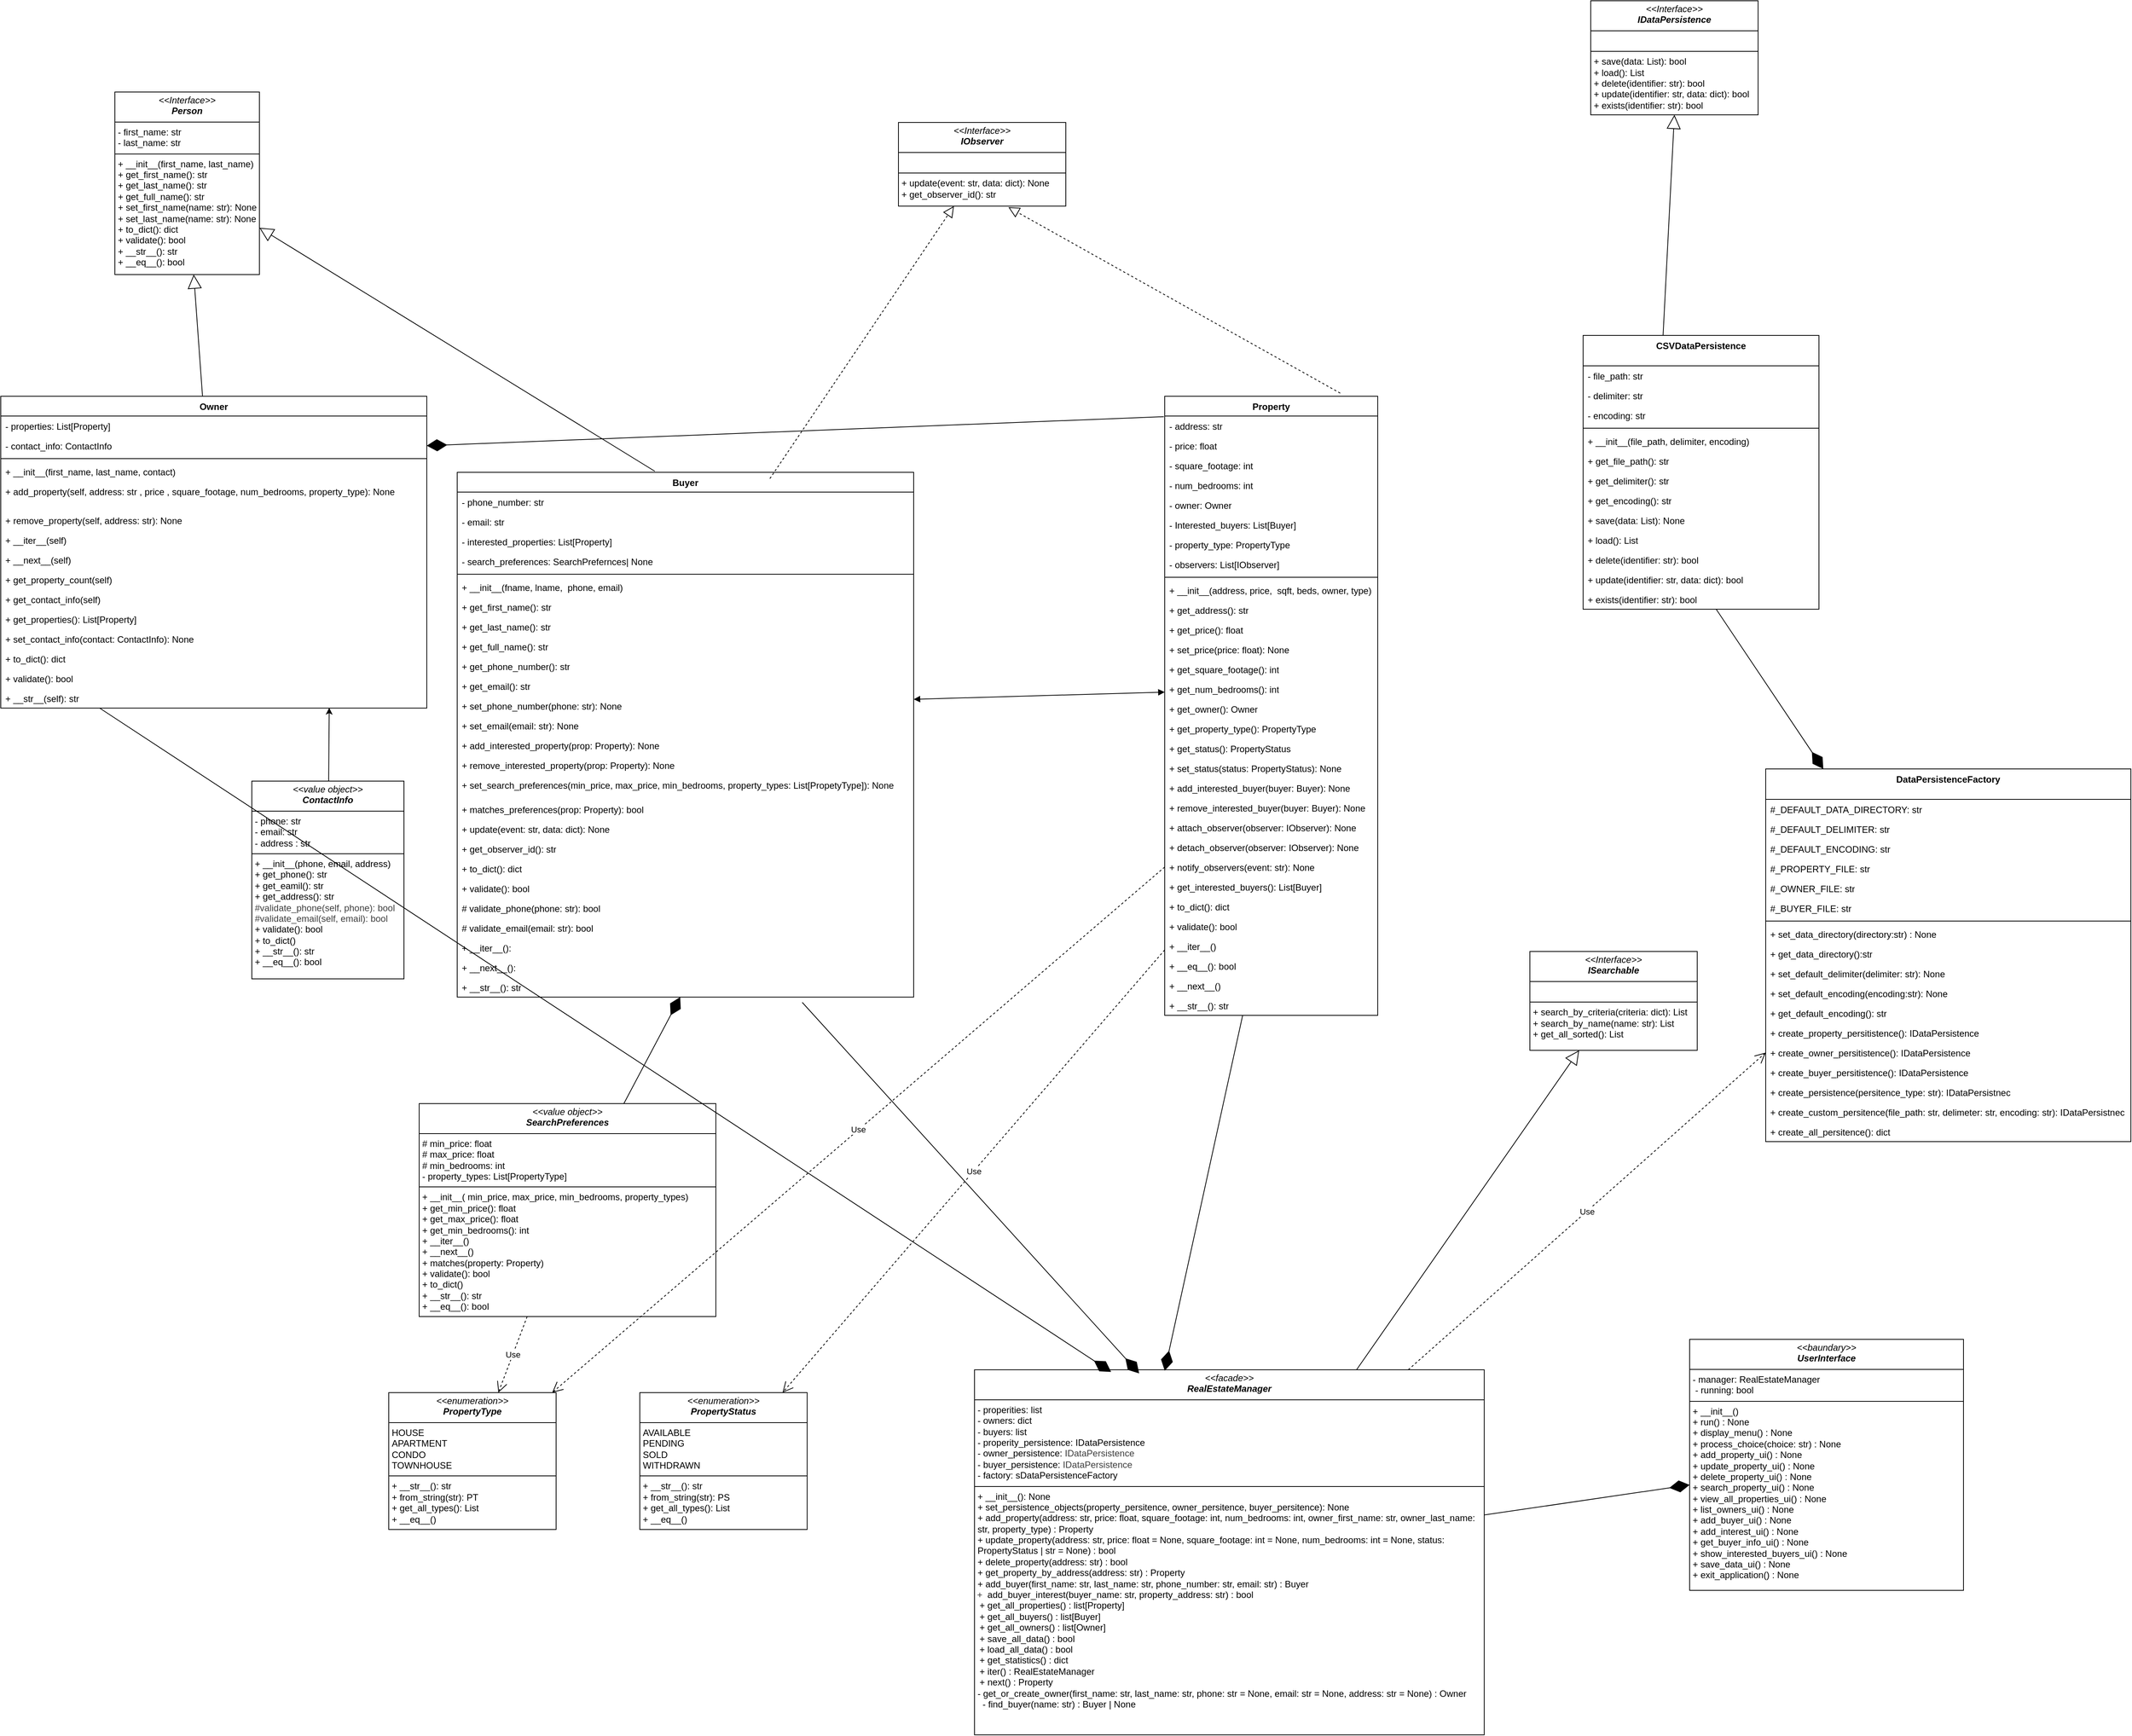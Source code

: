 <mxfile>
    <diagram id="realEstateUML" name="Real Estate UML">
        <mxGraphModel dx="6212" dy="3568" grid="1" gridSize="10" guides="1" tooltips="1" connect="1" arrows="1" fold="1" page="0" pageScale="1" pageWidth="1920" pageHeight="1080" math="0" shadow="0">
            <root>
                <mxCell id="0"/>
                <mxCell id="1" parent="0"/>
                <mxCell id="EZt6_PV-XYcFElyKJE-l-1" value="Property" style="swimlane;fontStyle=1;align=center;verticalAlign=top;childLayout=stackLayout;horizontal=1;startSize=26;horizontalStack=0;resizeParent=1;resizeParentMax=0;resizeLast=0;collapsible=1;marginBottom=0;whiteSpace=wrap;html=1;" parent="1" vertex="1">
                    <mxGeometry x="690" y="-330" width="280" height="814" as="geometry">
                        <mxRectangle x="20" y="-300" width="90" height="30" as="alternateBounds"/>
                    </mxGeometry>
                </mxCell>
                <mxCell id="EZt6_PV-XYcFElyKJE-l-2" value="- address: str" style="text;strokeColor=none;fillColor=none;align=left;verticalAlign=top;spacingLeft=4;spacingRight=4;overflow=hidden;rotatable=0;points=[[0,0.5],[1,0.5]];portConstraint=eastwest;whiteSpace=wrap;html=1;" parent="EZt6_PV-XYcFElyKJE-l-1" vertex="1">
                    <mxGeometry y="26" width="280" height="26" as="geometry"/>
                </mxCell>
                <mxCell id="EZt6_PV-XYcFElyKJE-l-6" value="- price: float" style="text;strokeColor=none;fillColor=none;align=left;verticalAlign=top;spacingLeft=4;spacingRight=4;overflow=hidden;rotatable=0;points=[[0,0.5],[1,0.5]];portConstraint=eastwest;whiteSpace=wrap;html=1;" parent="EZt6_PV-XYcFElyKJE-l-1" vertex="1">
                    <mxGeometry y="52" width="280" height="26" as="geometry"/>
                </mxCell>
                <mxCell id="EZt6_PV-XYcFElyKJE-l-9" value="- square_footage: int" style="text;strokeColor=none;fillColor=none;align=left;verticalAlign=top;spacingLeft=4;spacingRight=4;overflow=hidden;rotatable=0;points=[[0,0.5],[1,0.5]];portConstraint=eastwest;whiteSpace=wrap;html=1;" parent="EZt6_PV-XYcFElyKJE-l-1" vertex="1">
                    <mxGeometry y="78" width="280" height="26" as="geometry"/>
                </mxCell>
                <mxCell id="EZt6_PV-XYcFElyKJE-l-10" value="- num_bedrooms: int" style="text;strokeColor=none;fillColor=none;align=left;verticalAlign=top;spacingLeft=4;spacingRight=4;overflow=hidden;rotatable=0;points=[[0,0.5],[1,0.5]];portConstraint=eastwest;whiteSpace=wrap;html=1;" parent="EZt6_PV-XYcFElyKJE-l-1" vertex="1">
                    <mxGeometry y="104" width="280" height="26" as="geometry"/>
                </mxCell>
                <mxCell id="EZt6_PV-XYcFElyKJE-l-11" value="- owner: Owner" style="text;strokeColor=none;fillColor=none;align=left;verticalAlign=top;spacingLeft=4;spacingRight=4;overflow=hidden;rotatable=0;points=[[0,0.5],[1,0.5]];portConstraint=eastwest;whiteSpace=wrap;html=1;" parent="EZt6_PV-XYcFElyKJE-l-1" vertex="1">
                    <mxGeometry y="130" width="280" height="26" as="geometry"/>
                </mxCell>
                <mxCell id="EZt6_PV-XYcFElyKJE-l-12" value="- Interested_buyers: List[Buyer]" style="text;strokeColor=none;fillColor=none;align=left;verticalAlign=top;spacingLeft=4;spacingRight=4;overflow=hidden;rotatable=0;points=[[0,0.5],[1,0.5]];portConstraint=eastwest;whiteSpace=wrap;html=1;" parent="EZt6_PV-XYcFElyKJE-l-1" vertex="1">
                    <mxGeometry y="156" width="280" height="26" as="geometry"/>
                </mxCell>
                <mxCell id="EZt6_PV-XYcFElyKJE-l-13" value="- property_type: PropertyType&amp;nbsp;" style="text;strokeColor=none;fillColor=none;align=left;verticalAlign=top;spacingLeft=4;spacingRight=4;overflow=hidden;rotatable=0;points=[[0,0.5],[1,0.5]];portConstraint=eastwest;whiteSpace=wrap;html=1;" parent="EZt6_PV-XYcFElyKJE-l-1" vertex="1">
                    <mxGeometry y="182" width="280" height="26" as="geometry"/>
                </mxCell>
                <mxCell id="EZt6_PV-XYcFElyKJE-l-14" value="- observers: List[IObserver]" style="text;strokeColor=none;fillColor=none;align=left;verticalAlign=top;spacingLeft=4;spacingRight=4;overflow=hidden;rotatable=0;points=[[0,0.5],[1,0.5]];portConstraint=eastwest;whiteSpace=wrap;html=1;" parent="EZt6_PV-XYcFElyKJE-l-1" vertex="1">
                    <mxGeometry y="208" width="280" height="26" as="geometry"/>
                </mxCell>
                <mxCell id="EZt6_PV-XYcFElyKJE-l-3" value="" style="line;strokeWidth=1;fillColor=none;align=left;verticalAlign=middle;spacingTop=-1;spacingLeft=3;spacingRight=3;rotatable=0;labelPosition=right;points=[];portConstraint=eastwest;strokeColor=inherit;" parent="EZt6_PV-XYcFElyKJE-l-1" vertex="1">
                    <mxGeometry y="234" width="280" height="8" as="geometry"/>
                </mxCell>
                <mxCell id="EZt6_PV-XYcFElyKJE-l-15" value="+ __init__(address, price,&amp;nbsp; sqft, beds, owner, type)" style="text;strokeColor=none;fillColor=none;align=left;verticalAlign=top;spacingLeft=4;spacingRight=4;overflow=hidden;rotatable=0;points=[[0,0.5],[1,0.5]];portConstraint=eastwest;whiteSpace=wrap;html=1;" parent="EZt6_PV-XYcFElyKJE-l-1" vertex="1">
                    <mxGeometry y="242" width="280" height="26" as="geometry"/>
                </mxCell>
                <mxCell id="EZt6_PV-XYcFElyKJE-l-4" value="+ get_address(): str" style="text;strokeColor=none;fillColor=none;align=left;verticalAlign=top;spacingLeft=4;spacingRight=4;overflow=hidden;rotatable=0;points=[[0,0.5],[1,0.5]];portConstraint=eastwest;whiteSpace=wrap;html=1;" parent="EZt6_PV-XYcFElyKJE-l-1" vertex="1">
                    <mxGeometry y="268" width="280" height="26" as="geometry"/>
                </mxCell>
                <mxCell id="EZt6_PV-XYcFElyKJE-l-16" value="+ get_price(): float" style="text;strokeColor=none;fillColor=none;align=left;verticalAlign=top;spacingLeft=4;spacingRight=4;overflow=hidden;rotatable=0;points=[[0,0.5],[1,0.5]];portConstraint=eastwest;whiteSpace=wrap;html=1;" parent="EZt6_PV-XYcFElyKJE-l-1" vertex="1">
                    <mxGeometry y="294" width="280" height="26" as="geometry"/>
                </mxCell>
                <mxCell id="EZt6_PV-XYcFElyKJE-l-17" value="+ set_price(price: float): None" style="text;strokeColor=none;fillColor=none;align=left;verticalAlign=top;spacingLeft=4;spacingRight=4;overflow=hidden;rotatable=0;points=[[0,0.5],[1,0.5]];portConstraint=eastwest;whiteSpace=wrap;html=1;" parent="EZt6_PV-XYcFElyKJE-l-1" vertex="1">
                    <mxGeometry y="320" width="280" height="26" as="geometry"/>
                </mxCell>
                <mxCell id="EZt6_PV-XYcFElyKJE-l-18" value="+ get_square_footage(): int" style="text;strokeColor=none;fillColor=none;align=left;verticalAlign=top;spacingLeft=4;spacingRight=4;overflow=hidden;rotatable=0;points=[[0,0.5],[1,0.5]];portConstraint=eastwest;whiteSpace=wrap;html=1;" parent="EZt6_PV-XYcFElyKJE-l-1" vertex="1">
                    <mxGeometry y="346" width="280" height="26" as="geometry"/>
                </mxCell>
                <mxCell id="EZt6_PV-XYcFElyKJE-l-19" value="+ get_num_bedrooms(): int" style="text;strokeColor=none;fillColor=none;align=left;verticalAlign=top;spacingLeft=4;spacingRight=4;overflow=hidden;rotatable=0;points=[[0,0.5],[1,0.5]];portConstraint=eastwest;whiteSpace=wrap;html=1;" parent="EZt6_PV-XYcFElyKJE-l-1" vertex="1">
                    <mxGeometry y="372" width="280" height="26" as="geometry"/>
                </mxCell>
                <mxCell id="EZt6_PV-XYcFElyKJE-l-20" value="+ get_owner(): Owner" style="text;strokeColor=none;fillColor=none;align=left;verticalAlign=top;spacingLeft=4;spacingRight=4;overflow=hidden;rotatable=0;points=[[0,0.5],[1,0.5]];portConstraint=eastwest;whiteSpace=wrap;html=1;" parent="EZt6_PV-XYcFElyKJE-l-1" vertex="1">
                    <mxGeometry y="398" width="280" height="26" as="geometry"/>
                </mxCell>
                <mxCell id="EZt6_PV-XYcFElyKJE-l-21" value="+ get_property_type(): PropertyType" style="text;strokeColor=none;fillColor=none;align=left;verticalAlign=top;spacingLeft=4;spacingRight=4;overflow=hidden;rotatable=0;points=[[0,0.5],[1,0.5]];portConstraint=eastwest;whiteSpace=wrap;html=1;" parent="EZt6_PV-XYcFElyKJE-l-1" vertex="1">
                    <mxGeometry y="424" width="280" height="26" as="geometry"/>
                </mxCell>
                <mxCell id="EZt6_PV-XYcFElyKJE-l-22" value="+ get_status(): PropertyStatus" style="text;strokeColor=none;fillColor=none;align=left;verticalAlign=top;spacingLeft=4;spacingRight=4;overflow=hidden;rotatable=0;points=[[0,0.5],[1,0.5]];portConstraint=eastwest;whiteSpace=wrap;html=1;" parent="EZt6_PV-XYcFElyKJE-l-1" vertex="1">
                    <mxGeometry y="450" width="280" height="26" as="geometry"/>
                </mxCell>
                <mxCell id="EZt6_PV-XYcFElyKJE-l-24" value="+ set_status(status: PropertyStatus): None" style="text;strokeColor=none;fillColor=none;align=left;verticalAlign=top;spacingLeft=4;spacingRight=4;overflow=hidden;rotatable=0;points=[[0,0.5],[1,0.5]];portConstraint=eastwest;whiteSpace=wrap;html=1;" parent="EZt6_PV-XYcFElyKJE-l-1" vertex="1">
                    <mxGeometry y="476" width="280" height="26" as="geometry"/>
                </mxCell>
                <mxCell id="EZt6_PV-XYcFElyKJE-l-25" value="+ add_interested_buyer(buyer: Buyer): None" style="text;strokeColor=none;fillColor=none;align=left;verticalAlign=top;spacingLeft=4;spacingRight=4;overflow=hidden;rotatable=0;points=[[0,0.5],[1,0.5]];portConstraint=eastwest;whiteSpace=wrap;html=1;" parent="EZt6_PV-XYcFElyKJE-l-1" vertex="1">
                    <mxGeometry y="502" width="280" height="26" as="geometry"/>
                </mxCell>
                <mxCell id="EZt6_PV-XYcFElyKJE-l-28" value="+ remove_interested_buyer(buyer: Buyer): None" style="text;strokeColor=none;fillColor=none;align=left;verticalAlign=top;spacingLeft=4;spacingRight=4;overflow=hidden;rotatable=0;points=[[0,0.5],[1,0.5]];portConstraint=eastwest;whiteSpace=wrap;html=1;" parent="EZt6_PV-XYcFElyKJE-l-1" vertex="1">
                    <mxGeometry y="528" width="280" height="26" as="geometry"/>
                </mxCell>
                <mxCell id="EZt6_PV-XYcFElyKJE-l-29" value="+ attach_observer(observer: IObserver): None" style="text;strokeColor=none;fillColor=none;align=left;verticalAlign=top;spacingLeft=4;spacingRight=4;overflow=hidden;rotatable=0;points=[[0,0.5],[1,0.5]];portConstraint=eastwest;whiteSpace=wrap;html=1;" parent="EZt6_PV-XYcFElyKJE-l-1" vertex="1">
                    <mxGeometry y="554" width="280" height="26" as="geometry"/>
                </mxCell>
                <mxCell id="EZt6_PV-XYcFElyKJE-l-30" value="+ detach_observer(observer: IObserver): None" style="text;strokeColor=none;fillColor=none;align=left;verticalAlign=top;spacingLeft=4;spacingRight=4;overflow=hidden;rotatable=0;points=[[0,0.5],[1,0.5]];portConstraint=eastwest;whiteSpace=wrap;html=1;" parent="EZt6_PV-XYcFElyKJE-l-1" vertex="1">
                    <mxGeometry y="580" width="280" height="26" as="geometry"/>
                </mxCell>
                <mxCell id="EZt6_PV-XYcFElyKJE-l-31" value="+ notify_observers(event: str): None" style="text;strokeColor=none;fillColor=none;align=left;verticalAlign=top;spacingLeft=4;spacingRight=4;overflow=hidden;rotatable=0;points=[[0,0.5],[1,0.5]];portConstraint=eastwest;whiteSpace=wrap;html=1;" parent="EZt6_PV-XYcFElyKJE-l-1" vertex="1">
                    <mxGeometry y="606" width="280" height="26" as="geometry"/>
                </mxCell>
                <mxCell id="71" value="+ get_interested_buyers(): List[Buyer]" style="text;strokeColor=none;fillColor=none;align=left;verticalAlign=top;spacingLeft=4;spacingRight=4;overflow=hidden;rotatable=0;points=[[0,0.5],[1,0.5]];portConstraint=eastwest;whiteSpace=wrap;html=1;" vertex="1" parent="EZt6_PV-XYcFElyKJE-l-1">
                    <mxGeometry y="632" width="280" height="26" as="geometry"/>
                </mxCell>
                <mxCell id="EZt6_PV-XYcFElyKJE-l-33" value="+ to_dict(): dict" style="text;strokeColor=none;fillColor=none;align=left;verticalAlign=top;spacingLeft=4;spacingRight=4;overflow=hidden;rotatable=0;points=[[0,0.5],[1,0.5]];portConstraint=eastwest;whiteSpace=wrap;html=1;" parent="EZt6_PV-XYcFElyKJE-l-1" vertex="1">
                    <mxGeometry y="658" width="280" height="26" as="geometry"/>
                </mxCell>
                <mxCell id="EZt6_PV-XYcFElyKJE-l-34" value="+ validate(): bool" style="text;strokeColor=none;fillColor=none;align=left;verticalAlign=top;spacingLeft=4;spacingRight=4;overflow=hidden;rotatable=0;points=[[0,0.5],[1,0.5]];portConstraint=eastwest;whiteSpace=wrap;html=1;" parent="EZt6_PV-XYcFElyKJE-l-1" vertex="1">
                    <mxGeometry y="684" width="280" height="26" as="geometry"/>
                </mxCell>
                <mxCell id="32" value="+ __iter__()" style="text;strokeColor=none;fillColor=none;align=left;verticalAlign=top;spacingLeft=4;spacingRight=4;overflow=hidden;rotatable=0;points=[[0,0.5],[1,0.5]];portConstraint=eastwest;whiteSpace=wrap;html=1;" vertex="1" parent="EZt6_PV-XYcFElyKJE-l-1">
                    <mxGeometry y="710" width="280" height="26" as="geometry"/>
                </mxCell>
                <mxCell id="34" value="+ __eq__(): bool" style="text;strokeColor=none;fillColor=none;align=left;verticalAlign=top;spacingLeft=4;spacingRight=4;overflow=hidden;rotatable=0;points=[[0,0.5],[1,0.5]];portConstraint=eastwest;whiteSpace=wrap;html=1;" vertex="1" parent="EZt6_PV-XYcFElyKJE-l-1">
                    <mxGeometry y="736" width="280" height="26" as="geometry"/>
                </mxCell>
                <mxCell id="33" value="+ __next__()" style="text;strokeColor=none;fillColor=none;align=left;verticalAlign=top;spacingLeft=4;spacingRight=4;overflow=hidden;rotatable=0;points=[[0,0.5],[1,0.5]];portConstraint=eastwest;whiteSpace=wrap;html=1;" vertex="1" parent="EZt6_PV-XYcFElyKJE-l-1">
                    <mxGeometry y="762" width="280" height="26" as="geometry"/>
                </mxCell>
                <mxCell id="EZt6_PV-XYcFElyKJE-l-35" value="+ __str__(): str" style="text;strokeColor=none;fillColor=none;align=left;verticalAlign=top;spacingLeft=4;spacingRight=4;overflow=hidden;rotatable=0;points=[[0,0.5],[1,0.5]];portConstraint=eastwest;whiteSpace=wrap;html=1;" parent="EZt6_PV-XYcFElyKJE-l-1" vertex="1">
                    <mxGeometry y="788" width="280" height="26" as="geometry"/>
                </mxCell>
                <mxCell id="EZt6_PV-XYcFElyKJE-l-40" value="&lt;p style=&quot;margin:0px;margin-top:4px;text-align:center;&quot;&gt;&lt;i&gt;&amp;lt;&amp;lt;Interface&amp;gt;&amp;gt;&lt;/i&gt;&lt;br&gt;&lt;span style=&quot;font-weight: 700;&quot;&gt;&lt;i&gt;Person&lt;/i&gt;&lt;/span&gt;&lt;/p&gt;&lt;hr size=&quot;1&quot; style=&quot;border-style:solid;&quot;&gt;&lt;p style=&quot;margin:0px;margin-left:4px;&quot;&gt;- first_name: str&lt;/p&gt;&lt;p style=&quot;margin:0px;margin-left:4px;&quot;&gt;- last_name: str&lt;/p&gt;&lt;hr size=&quot;1&quot; style=&quot;border-style:solid;&quot;&gt;&lt;p style=&quot;margin:0px;margin-left:4px;&quot;&gt;+ __init__(first_name, last_name)&lt;/p&gt;&lt;p style=&quot;margin:0px;margin-left:4px;&quot;&gt;+ get_first_name(): str&lt;/p&gt;&lt;p style=&quot;margin:0px;margin-left:4px;&quot;&gt;+ get_last_name(): str&lt;/p&gt;&lt;p style=&quot;margin:0px;margin-left:4px;&quot;&gt;+ get_full_name(): str&lt;/p&gt;&lt;p style=&quot;margin:0px;margin-left:4px;&quot;&gt;+ set_first_name(name: str): None&lt;/p&gt;&lt;p style=&quot;margin:0px;margin-left:4px;&quot;&gt;+ set_last_name(name: str): None&lt;/p&gt;&lt;p style=&quot;margin:0px;margin-left:4px;&quot;&gt;+ to_dict(): dict&lt;/p&gt;&lt;p style=&quot;margin:0px;margin-left:4px;&quot;&gt;+ validate(): bool&lt;/p&gt;&lt;p style=&quot;margin:0px;margin-left:4px;&quot;&gt;+ __str__(): str&lt;/p&gt;&lt;p style=&quot;margin:0px;margin-left:4px;&quot;&gt;+ __eq__(): bool&lt;/p&gt;" style="verticalAlign=top;align=left;overflow=fill;html=1;whiteSpace=wrap;" parent="1" vertex="1">
                    <mxGeometry x="-690" y="-730" width="190" height="240" as="geometry"/>
                </mxCell>
                <mxCell id="EZt6_PV-XYcFElyKJE-l-41" value="&lt;p style=&quot;margin:0px;margin-top:4px;text-align:center;&quot;&gt;&lt;i&gt;&amp;lt;&amp;lt;Interface&amp;gt;&amp;gt;&lt;/i&gt;&lt;br&gt;&lt;b&gt;&lt;i&gt;IDataPersistence&lt;/i&gt;&lt;/b&gt;&lt;/p&gt;&lt;hr size=&quot;1&quot; style=&quot;border-style:solid;&quot;&gt;&lt;p style=&quot;margin:0px;margin-left:4px;&quot;&gt;&lt;br&gt;&lt;/p&gt;&lt;hr size=&quot;1&quot; style=&quot;border-style:solid;&quot;&gt;&lt;p style=&quot;margin:0px;margin-left:4px;&quot;&gt;+ save(data: List): bool&lt;br&gt;+ load(): List&lt;/p&gt;&lt;p style=&quot;margin:0px;margin-left:4px;&quot;&gt;+ delete(identifier: str): bool&lt;/p&gt;&lt;p style=&quot;margin:0px;margin-left:4px;&quot;&gt;+ update(identifier: str, data: dict): bool&lt;/p&gt;&lt;p style=&quot;margin:0px;margin-left:4px;&quot;&gt;+ exists(identifier: str): bool&lt;/p&gt;" style="verticalAlign=top;align=left;overflow=fill;html=1;whiteSpace=wrap;" parent="1" vertex="1">
                    <mxGeometry x="1250" y="-850" width="220" height="150" as="geometry"/>
                </mxCell>
                <mxCell id="EZt6_PV-XYcFElyKJE-l-42" value="&lt;p style=&quot;margin:0px;margin-top:4px;text-align:center;&quot;&gt;&lt;i&gt;&amp;lt;&amp;lt;Interface&amp;gt;&amp;gt;&lt;/i&gt;&lt;br&gt;&lt;b&gt;&lt;i&gt;ISearchable&lt;/i&gt;&lt;/b&gt;&lt;/p&gt;&lt;hr size=&quot;1&quot; style=&quot;border-style:solid;&quot;&gt;&lt;p style=&quot;margin:0px;margin-left:4px;&quot;&gt;&lt;br&gt;&lt;/p&gt;&lt;hr size=&quot;1&quot; style=&quot;border-style:solid;&quot;&gt;&lt;p style=&quot;margin:0px;margin-left:4px;&quot;&gt;+ search_by_criteria(criteria: dict): List&lt;br&gt;+ search_by_name(name: str): List&lt;/p&gt;&lt;p style=&quot;margin:0px;margin-left:4px;&quot;&gt;+ get_all_sorted(): List&lt;/p&gt;&lt;p style=&quot;margin:0px;margin-left:4px;&quot;&gt;&lt;br&gt;&lt;/p&gt;" style="verticalAlign=top;align=left;overflow=fill;html=1;whiteSpace=wrap;" parent="1" vertex="1">
                    <mxGeometry x="1170" y="400" width="220" height="130" as="geometry"/>
                </mxCell>
                <mxCell id="EZt6_PV-XYcFElyKJE-l-43" value="&lt;p style=&quot;margin:0px;margin-top:4px;text-align:center;&quot;&gt;&lt;i&gt;&amp;lt;&amp;lt;Interface&amp;gt;&amp;gt;&lt;/i&gt;&lt;br&gt;&lt;b&gt;&lt;i&gt;IObserver&lt;/i&gt;&lt;/b&gt;&lt;/p&gt;&lt;hr size=&quot;1&quot; style=&quot;border-style:solid;&quot;&gt;&lt;p style=&quot;margin:0px;margin-left:4px;&quot;&gt;&lt;br&gt;&lt;/p&gt;&lt;hr size=&quot;1&quot; style=&quot;border-style:solid;&quot;&gt;&lt;p style=&quot;margin:0px;margin-left:4px;&quot;&gt;+ update(event: str, data: dict): None&lt;br&gt;+ get_observer_id(): str&lt;/p&gt;&lt;p style=&quot;margin:0px;margin-left:4px;&quot;&gt;&lt;br&gt;&lt;/p&gt;&lt;p style=&quot;margin:0px;margin-left:4px;&quot;&gt;&lt;br&gt;&lt;/p&gt;" style="verticalAlign=top;align=left;overflow=fill;html=1;whiteSpace=wrap;" parent="1" vertex="1">
                    <mxGeometry x="340" y="-690" width="220" height="110" as="geometry"/>
                </mxCell>
                <mxCell id="EZt6_PV-XYcFElyKJE-l-44" value="Owner" style="swimlane;fontStyle=1;align=center;verticalAlign=top;childLayout=stackLayout;horizontal=1;startSize=26;horizontalStack=0;resizeParent=1;resizeParentMax=0;resizeLast=0;collapsible=1;marginBottom=0;whiteSpace=wrap;html=1;" parent="1" vertex="1">
                    <mxGeometry x="-840" y="-330" width="560" height="410" as="geometry">
                        <mxRectangle x="-370" y="-300" width="90" height="30" as="alternateBounds"/>
                    </mxGeometry>
                </mxCell>
                <mxCell id="EZt6_PV-XYcFElyKJE-l-45" value="- properties: List[Property]" style="text;strokeColor=none;fillColor=none;align=left;verticalAlign=top;spacingLeft=4;spacingRight=4;overflow=hidden;rotatable=0;points=[[0,0.5],[1,0.5]];portConstraint=eastwest;whiteSpace=wrap;html=1;" parent="EZt6_PV-XYcFElyKJE-l-44" vertex="1">
                    <mxGeometry y="26" width="560" height="26" as="geometry"/>
                </mxCell>
                <mxCell id="EZt6_PV-XYcFElyKJE-l-46" value="- contact_info: ContactInfo" style="text;strokeColor=none;fillColor=none;align=left;verticalAlign=top;spacingLeft=4;spacingRight=4;overflow=hidden;rotatable=0;points=[[0,0.5],[1,0.5]];portConstraint=eastwest;whiteSpace=wrap;html=1;" parent="EZt6_PV-XYcFElyKJE-l-44" vertex="1">
                    <mxGeometry y="52" width="560" height="26" as="geometry"/>
                </mxCell>
                <mxCell id="EZt6_PV-XYcFElyKJE-l-53" value="" style="line;strokeWidth=1;fillColor=none;align=left;verticalAlign=middle;spacingTop=-1;spacingLeft=3;spacingRight=3;rotatable=0;labelPosition=right;points=[];portConstraint=eastwest;strokeColor=inherit;" parent="EZt6_PV-XYcFElyKJE-l-44" vertex="1">
                    <mxGeometry y="78" width="560" height="8" as="geometry"/>
                </mxCell>
                <mxCell id="EZt6_PV-XYcFElyKJE-l-54" value="+ __init__(first_name, last_name, contact)" style="text;strokeColor=none;fillColor=none;align=left;verticalAlign=top;spacingLeft=4;spacingRight=4;overflow=hidden;rotatable=0;points=[[0,0.5],[1,0.5]];portConstraint=eastwest;whiteSpace=wrap;html=1;" parent="EZt6_PV-XYcFElyKJE-l-44" vertex="1">
                    <mxGeometry y="86" width="560" height="26" as="geometry"/>
                </mxCell>
                <mxCell id="EZt6_PV-XYcFElyKJE-l-55" value="+ add_property(self, address: str , price , square_footage, num_bedrooms, property_type): None" style="text;strokeColor=none;fillColor=none;align=left;verticalAlign=top;spacingLeft=4;spacingRight=4;overflow=hidden;rotatable=0;points=[[0,0.5],[1,0.5]];portConstraint=eastwest;whiteSpace=wrap;html=1;" parent="EZt6_PV-XYcFElyKJE-l-44" vertex="1">
                    <mxGeometry y="112" width="560" height="38" as="geometry"/>
                </mxCell>
                <mxCell id="EZt6_PV-XYcFElyKJE-l-66" value="+ remove_property(self, address: str): None" style="text;strokeColor=none;fillColor=none;align=left;verticalAlign=top;spacingLeft=4;spacingRight=4;overflow=hidden;rotatable=0;points=[[0,0.5],[1,0.5]];portConstraint=eastwest;whiteSpace=wrap;html=1;" parent="EZt6_PV-XYcFElyKJE-l-44" vertex="1">
                    <mxGeometry y="150" width="560" height="26" as="geometry"/>
                </mxCell>
                <mxCell id="EZt6_PV-XYcFElyKJE-l-56" value="+ __iter__(self)" style="text;strokeColor=none;fillColor=none;align=left;verticalAlign=top;spacingLeft=4;spacingRight=4;overflow=hidden;rotatable=0;points=[[0,0.5],[1,0.5]];portConstraint=eastwest;whiteSpace=wrap;html=1;" parent="EZt6_PV-XYcFElyKJE-l-44" vertex="1">
                    <mxGeometry y="176" width="560" height="26" as="geometry"/>
                </mxCell>
                <mxCell id="EZt6_PV-XYcFElyKJE-l-57" value="+ __next__(self)" style="text;strokeColor=none;fillColor=none;align=left;verticalAlign=top;spacingLeft=4;spacingRight=4;overflow=hidden;rotatable=0;points=[[0,0.5],[1,0.5]];portConstraint=eastwest;whiteSpace=wrap;html=1;" parent="EZt6_PV-XYcFElyKJE-l-44" vertex="1">
                    <mxGeometry y="202" width="560" height="26" as="geometry"/>
                </mxCell>
                <mxCell id="EZt6_PV-XYcFElyKJE-l-58" value="+ get_property_count(self)" style="text;strokeColor=none;fillColor=none;align=left;verticalAlign=top;spacingLeft=4;spacingRight=4;overflow=hidden;rotatable=0;points=[[0,0.5],[1,0.5]];portConstraint=eastwest;whiteSpace=wrap;html=1;" parent="EZt6_PV-XYcFElyKJE-l-44" vertex="1">
                    <mxGeometry y="228" width="560" height="26" as="geometry"/>
                </mxCell>
                <mxCell id="3" value="+ get_contact_info(self)" style="text;strokeColor=none;fillColor=none;align=left;verticalAlign=top;spacingLeft=4;spacingRight=4;overflow=hidden;rotatable=0;points=[[0,0.5],[1,0.5]];portConstraint=eastwest;whiteSpace=wrap;html=1;" vertex="1" parent="EZt6_PV-XYcFElyKJE-l-44">
                    <mxGeometry y="254" width="560" height="26" as="geometry"/>
                </mxCell>
                <mxCell id="72" value="+ get_properties(): List[Property]" style="text;strokeColor=none;fillColor=none;align=left;verticalAlign=top;spacingLeft=4;spacingRight=4;overflow=hidden;rotatable=0;points=[[0,0.5],[1,0.5]];portConstraint=eastwest;whiteSpace=wrap;html=1;" vertex="1" parent="EZt6_PV-XYcFElyKJE-l-44">
                    <mxGeometry y="280" width="560" height="26" as="geometry"/>
                </mxCell>
                <mxCell id="EZt6_PV-XYcFElyKJE-l-59" value="+ set_contact_info(contact: ContactInfo): None" style="text;strokeColor=none;fillColor=none;align=left;verticalAlign=top;spacingLeft=4;spacingRight=4;overflow=hidden;rotatable=0;points=[[0,0.5],[1,0.5]];portConstraint=eastwest;whiteSpace=wrap;html=1;" parent="EZt6_PV-XYcFElyKJE-l-44" vertex="1">
                    <mxGeometry y="306" width="560" height="26" as="geometry"/>
                </mxCell>
                <mxCell id="EZt6_PV-XYcFElyKJE-l-60" value="+ to_dict(): dict" style="text;strokeColor=none;fillColor=none;align=left;verticalAlign=top;spacingLeft=4;spacingRight=4;overflow=hidden;rotatable=0;points=[[0,0.5],[1,0.5]];portConstraint=eastwest;whiteSpace=wrap;html=1;" parent="EZt6_PV-XYcFElyKJE-l-44" vertex="1">
                    <mxGeometry y="332" width="560" height="26" as="geometry"/>
                </mxCell>
                <mxCell id="EZt6_PV-XYcFElyKJE-l-61" value="+ validate(): bool" style="text;strokeColor=none;fillColor=none;align=left;verticalAlign=top;spacingLeft=4;spacingRight=4;overflow=hidden;rotatable=0;points=[[0,0.5],[1,0.5]];portConstraint=eastwest;whiteSpace=wrap;html=1;" parent="EZt6_PV-XYcFElyKJE-l-44" vertex="1">
                    <mxGeometry y="358" width="560" height="26" as="geometry"/>
                </mxCell>
                <mxCell id="EZt6_PV-XYcFElyKJE-l-72" value="+ __str__(self): str" style="text;strokeColor=none;fillColor=none;align=left;verticalAlign=top;spacingLeft=4;spacingRight=4;overflow=hidden;rotatable=0;points=[[0,0.5],[1,0.5]];portConstraint=eastwest;whiteSpace=wrap;html=1;" parent="EZt6_PV-XYcFElyKJE-l-44" vertex="1">
                    <mxGeometry y="384" width="560" height="26" as="geometry"/>
                </mxCell>
                <mxCell id="EZt6_PV-XYcFElyKJE-l-73" value="Buyer" style="swimlane;fontStyle=1;align=center;verticalAlign=top;childLayout=stackLayout;horizontal=1;startSize=26;horizontalStack=0;resizeParent=1;resizeParentMax=0;resizeLast=0;collapsible=1;marginBottom=0;whiteSpace=wrap;html=1;" parent="1" vertex="1">
                    <mxGeometry x="-240" y="-230" width="600" height="690" as="geometry">
                        <mxRectangle x="-170" y="-230" width="90" height="30" as="alternateBounds"/>
                    </mxGeometry>
                </mxCell>
                <mxCell id="EZt6_PV-XYcFElyKJE-l-74" value="- phone_number: str" style="text;strokeColor=none;fillColor=none;align=left;verticalAlign=top;spacingLeft=4;spacingRight=4;overflow=hidden;rotatable=0;points=[[0,0.5],[1,0.5]];portConstraint=eastwest;whiteSpace=wrap;html=1;" parent="EZt6_PV-XYcFElyKJE-l-73" vertex="1">
                    <mxGeometry y="26" width="600" height="26" as="geometry"/>
                </mxCell>
                <mxCell id="EZt6_PV-XYcFElyKJE-l-75" value="- email: str" style="text;strokeColor=none;fillColor=none;align=left;verticalAlign=top;spacingLeft=4;spacingRight=4;overflow=hidden;rotatable=0;points=[[0,0.5],[1,0.5]];portConstraint=eastwest;whiteSpace=wrap;html=1;" parent="EZt6_PV-XYcFElyKJE-l-73" vertex="1">
                    <mxGeometry y="52" width="600" height="26" as="geometry"/>
                </mxCell>
                <mxCell id="EZt6_PV-XYcFElyKJE-l-76" value="- interested_properties: List[Property]" style="text;strokeColor=none;fillColor=none;align=left;verticalAlign=top;spacingLeft=4;spacingRight=4;overflow=hidden;rotatable=0;points=[[0,0.5],[1,0.5]];portConstraint=eastwest;whiteSpace=wrap;html=1;" parent="EZt6_PV-XYcFElyKJE-l-73" vertex="1">
                    <mxGeometry y="78" width="600" height="26" as="geometry"/>
                </mxCell>
                <mxCell id="EZt6_PV-XYcFElyKJE-l-77" value="- search_preferences: SearchPrefernces| None" style="text;strokeColor=none;fillColor=none;align=left;verticalAlign=top;spacingLeft=4;spacingRight=4;overflow=hidden;rotatable=0;points=[[0,0.5],[1,0.5]];portConstraint=eastwest;whiteSpace=wrap;html=1;" parent="EZt6_PV-XYcFElyKJE-l-73" vertex="1">
                    <mxGeometry y="104" width="600" height="26" as="geometry"/>
                </mxCell>
                <mxCell id="EZt6_PV-XYcFElyKJE-l-82" value="" style="line;strokeWidth=1;fillColor=none;align=left;verticalAlign=middle;spacingTop=-1;spacingLeft=3;spacingRight=3;rotatable=0;labelPosition=right;points=[];portConstraint=eastwest;strokeColor=inherit;" parent="EZt6_PV-XYcFElyKJE-l-73" vertex="1">
                    <mxGeometry y="130" width="600" height="8" as="geometry"/>
                </mxCell>
                <mxCell id="EZt6_PV-XYcFElyKJE-l-83" value="+ __init__(fname, lname,&amp;nbsp; phone, email)" style="text;strokeColor=none;fillColor=none;align=left;verticalAlign=top;spacingLeft=4;spacingRight=4;overflow=hidden;rotatable=0;points=[[0,0.5],[1,0.5]];portConstraint=eastwest;whiteSpace=wrap;html=1;" parent="EZt6_PV-XYcFElyKJE-l-73" vertex="1">
                    <mxGeometry y="138" width="600" height="26" as="geometry"/>
                </mxCell>
                <mxCell id="EZt6_PV-XYcFElyKJE-l-126" value="+ get_first_name(): str" style="text;strokeColor=none;fillColor=none;align=left;verticalAlign=top;spacingLeft=4;spacingRight=4;overflow=hidden;rotatable=0;points=[[0,0.5],[1,0.5]];portConstraint=eastwest;whiteSpace=wrap;html=1;" parent="EZt6_PV-XYcFElyKJE-l-73" vertex="1">
                    <mxGeometry y="164" width="600" height="26" as="geometry"/>
                </mxCell>
                <mxCell id="EZt6_PV-XYcFElyKJE-l-127" value="+ get_last_name(): str" style="text;strokeColor=none;fillColor=none;align=left;verticalAlign=top;spacingLeft=4;spacingRight=4;overflow=hidden;rotatable=0;points=[[0,0.5],[1,0.5]];portConstraint=eastwest;whiteSpace=wrap;html=1;" parent="EZt6_PV-XYcFElyKJE-l-73" vertex="1">
                    <mxGeometry y="190" width="600" height="26" as="geometry"/>
                </mxCell>
                <mxCell id="EZt6_PV-XYcFElyKJE-l-128" value="+ get_full_name(): str" style="text;strokeColor=none;fillColor=none;align=left;verticalAlign=top;spacingLeft=4;spacingRight=4;overflow=hidden;rotatable=0;points=[[0,0.5],[1,0.5]];portConstraint=eastwest;whiteSpace=wrap;html=1;" parent="EZt6_PV-XYcFElyKJE-l-73" vertex="1">
                    <mxGeometry y="216" width="600" height="26" as="geometry"/>
                </mxCell>
                <mxCell id="EZt6_PV-XYcFElyKJE-l-84" value="+ get_phone_number(): str" style="text;strokeColor=none;fillColor=none;align=left;verticalAlign=top;spacingLeft=4;spacingRight=4;overflow=hidden;rotatable=0;points=[[0,0.5],[1,0.5]];portConstraint=eastwest;whiteSpace=wrap;html=1;" parent="EZt6_PV-XYcFElyKJE-l-73" vertex="1">
                    <mxGeometry y="242" width="600" height="26" as="geometry"/>
                </mxCell>
                <mxCell id="EZt6_PV-XYcFElyKJE-l-85" value="+ get_email(): str" style="text;strokeColor=none;fillColor=none;align=left;verticalAlign=top;spacingLeft=4;spacingRight=4;overflow=hidden;rotatable=0;points=[[0,0.5],[1,0.5]];portConstraint=eastwest;whiteSpace=wrap;html=1;" parent="EZt6_PV-XYcFElyKJE-l-73" vertex="1">
                    <mxGeometry y="268" width="600" height="26" as="geometry"/>
                </mxCell>
                <mxCell id="EZt6_PV-XYcFElyKJE-l-86" value="+ set_phone_number(phone: str): None" style="text;strokeColor=none;fillColor=none;align=left;verticalAlign=top;spacingLeft=4;spacingRight=4;overflow=hidden;rotatable=0;points=[[0,0.5],[1,0.5]];portConstraint=eastwest;whiteSpace=wrap;html=1;" parent="EZt6_PV-XYcFElyKJE-l-73" vertex="1">
                    <mxGeometry y="294" width="600" height="26" as="geometry"/>
                </mxCell>
                <mxCell id="EZt6_PV-XYcFElyKJE-l-87" value="+ set_email(email: str): None" style="text;strokeColor=none;fillColor=none;align=left;verticalAlign=top;spacingLeft=4;spacingRight=4;overflow=hidden;rotatable=0;points=[[0,0.5],[1,0.5]];portConstraint=eastwest;whiteSpace=wrap;html=1;" parent="EZt6_PV-XYcFElyKJE-l-73" vertex="1">
                    <mxGeometry y="320" width="600" height="26" as="geometry"/>
                </mxCell>
                <mxCell id="EZt6_PV-XYcFElyKJE-l-88" value="+ add_interested_property(prop: Property): None" style="text;strokeColor=none;fillColor=none;align=left;verticalAlign=top;spacingLeft=4;spacingRight=4;overflow=hidden;rotatable=0;points=[[0,0.5],[1,0.5]];portConstraint=eastwest;whiteSpace=wrap;html=1;" parent="EZt6_PV-XYcFElyKJE-l-73" vertex="1">
                    <mxGeometry y="346" width="600" height="26" as="geometry"/>
                </mxCell>
                <mxCell id="EZt6_PV-XYcFElyKJE-l-89" value="+ remove_interested_property(prop: Property): None" style="text;strokeColor=none;fillColor=none;align=left;verticalAlign=top;spacingLeft=4;spacingRight=4;overflow=hidden;rotatable=0;points=[[0,0.5],[1,0.5]];portConstraint=eastwest;whiteSpace=wrap;html=1;" parent="EZt6_PV-XYcFElyKJE-l-73" vertex="1">
                    <mxGeometry y="372" width="600" height="26" as="geometry"/>
                </mxCell>
                <mxCell id="EZt6_PV-XYcFElyKJE-l-91" value="+ set_search_preferences(min_price, max_price, min_bedrooms, property_types: List[PropetyType]): None" style="text;strokeColor=none;fillColor=none;align=left;verticalAlign=top;spacingLeft=4;spacingRight=4;overflow=hidden;rotatable=0;points=[[0,0.5],[1,0.5]];portConstraint=eastwest;whiteSpace=wrap;html=1;" parent="EZt6_PV-XYcFElyKJE-l-73" vertex="1">
                    <mxGeometry y="398" width="600" height="32" as="geometry"/>
                </mxCell>
                <mxCell id="EZt6_PV-XYcFElyKJE-l-92" value="+ matches_preferences(prop: Property): bool" style="text;strokeColor=none;fillColor=none;align=left;verticalAlign=top;spacingLeft=4;spacingRight=4;overflow=hidden;rotatable=0;points=[[0,0.5],[1,0.5]];portConstraint=eastwest;whiteSpace=wrap;html=1;" parent="EZt6_PV-XYcFElyKJE-l-73" vertex="1">
                    <mxGeometry y="430" width="600" height="26" as="geometry"/>
                </mxCell>
                <mxCell id="EZt6_PV-XYcFElyKJE-l-93" value="+ update(event: str, data: dict): None" style="text;strokeColor=none;fillColor=none;align=left;verticalAlign=top;spacingLeft=4;spacingRight=4;overflow=hidden;rotatable=0;points=[[0,0.5],[1,0.5]];portConstraint=eastwest;whiteSpace=wrap;html=1;" parent="EZt6_PV-XYcFElyKJE-l-73" vertex="1">
                    <mxGeometry y="456" width="600" height="26" as="geometry"/>
                </mxCell>
                <mxCell id="EZt6_PV-XYcFElyKJE-l-94" value="+ get_observer_id(): str" style="text;strokeColor=none;fillColor=none;align=left;verticalAlign=top;spacingLeft=4;spacingRight=4;overflow=hidden;rotatable=0;points=[[0,0.5],[1,0.5]];portConstraint=eastwest;whiteSpace=wrap;html=1;" parent="EZt6_PV-XYcFElyKJE-l-73" vertex="1">
                    <mxGeometry y="482" width="600" height="26" as="geometry"/>
                </mxCell>
                <mxCell id="EZt6_PV-XYcFElyKJE-l-95" value="+ to_dict(): dict" style="text;strokeColor=none;fillColor=none;align=left;verticalAlign=top;spacingLeft=4;spacingRight=4;overflow=hidden;rotatable=0;points=[[0,0.5],[1,0.5]];portConstraint=eastwest;whiteSpace=wrap;html=1;" parent="EZt6_PV-XYcFElyKJE-l-73" vertex="1">
                    <mxGeometry y="508" width="600" height="26" as="geometry"/>
                </mxCell>
                <mxCell id="EZt6_PV-XYcFElyKJE-l-96" value="+ validate(): bool" style="text;strokeColor=none;fillColor=none;align=left;verticalAlign=top;spacingLeft=4;spacingRight=4;overflow=hidden;rotatable=0;points=[[0,0.5],[1,0.5]];portConstraint=eastwest;whiteSpace=wrap;html=1;" parent="EZt6_PV-XYcFElyKJE-l-73" vertex="1">
                    <mxGeometry y="534" width="600" height="26" as="geometry"/>
                </mxCell>
                <mxCell id="20" value="# validate_phone(phone: str): bool" style="text;strokeColor=none;fillColor=none;align=left;verticalAlign=top;spacingLeft=4;spacingRight=4;overflow=hidden;rotatable=0;points=[[0,0.5],[1,0.5]];portConstraint=eastwest;whiteSpace=wrap;html=1;" vertex="1" parent="EZt6_PV-XYcFElyKJE-l-73">
                    <mxGeometry y="560" width="600" height="26" as="geometry"/>
                </mxCell>
                <mxCell id="21" value="# validate_email(email: str): bool" style="text;strokeColor=none;fillColor=none;align=left;verticalAlign=top;spacingLeft=4;spacingRight=4;overflow=hidden;rotatable=0;points=[[0,0.5],[1,0.5]];portConstraint=eastwest;whiteSpace=wrap;html=1;" vertex="1" parent="EZt6_PV-XYcFElyKJE-l-73">
                    <mxGeometry y="586" width="600" height="26" as="geometry"/>
                </mxCell>
                <mxCell id="18" value="+ __iter__():&amp;nbsp;" style="text;strokeColor=none;fillColor=none;align=left;verticalAlign=top;spacingLeft=4;spacingRight=4;overflow=hidden;rotatable=0;points=[[0,0.5],[1,0.5]];portConstraint=eastwest;whiteSpace=wrap;html=1;" vertex="1" parent="EZt6_PV-XYcFElyKJE-l-73">
                    <mxGeometry y="612" width="600" height="26" as="geometry"/>
                </mxCell>
                <mxCell id="19" value="+ __next__():&amp;nbsp;" style="text;strokeColor=none;fillColor=none;align=left;verticalAlign=top;spacingLeft=4;spacingRight=4;overflow=hidden;rotatable=0;points=[[0,0.5],[1,0.5]];portConstraint=eastwest;whiteSpace=wrap;html=1;" vertex="1" parent="EZt6_PV-XYcFElyKJE-l-73">
                    <mxGeometry y="638" width="600" height="26" as="geometry"/>
                </mxCell>
                <mxCell id="EZt6_PV-XYcFElyKJE-l-103" value="+ __str__(): str" style="text;strokeColor=none;fillColor=none;align=left;verticalAlign=top;spacingLeft=4;spacingRight=4;overflow=hidden;rotatable=0;points=[[0,0.5],[1,0.5]];portConstraint=eastwest;whiteSpace=wrap;html=1;" parent="EZt6_PV-XYcFElyKJE-l-73" vertex="1">
                    <mxGeometry y="664" width="600" height="26" as="geometry"/>
                </mxCell>
                <mxCell id="EZt6_PV-XYcFElyKJE-l-129" value="CSVDataPersistence" style="swimlane;fontStyle=1;align=center;verticalAlign=top;childLayout=stackLayout;horizontal=1;startSize=40;horizontalStack=0;resizeParent=1;resizeParentMax=0;resizeLast=0;collapsible=1;marginBottom=0;whiteSpace=wrap;html=1;" parent="1" vertex="1">
                    <mxGeometry x="1240" y="-410" width="310" height="360" as="geometry">
                        <mxRectangle x="1270" y="-220" width="90" height="30" as="alternateBounds"/>
                    </mxGeometry>
                </mxCell>
                <mxCell id="38" value="- file_path: str" style="text;strokeColor=none;fillColor=none;align=left;verticalAlign=top;spacingLeft=4;spacingRight=4;overflow=hidden;rotatable=0;points=[[0,0.5],[1,0.5]];portConstraint=eastwest;whiteSpace=wrap;html=1;" vertex="1" parent="EZt6_PV-XYcFElyKJE-l-129">
                    <mxGeometry y="40" width="310" height="26" as="geometry"/>
                </mxCell>
                <mxCell id="EZt6_PV-XYcFElyKJE-l-131" value="- delimiter: str" style="text;strokeColor=none;fillColor=none;align=left;verticalAlign=top;spacingLeft=4;spacingRight=4;overflow=hidden;rotatable=0;points=[[0,0.5],[1,0.5]];portConstraint=eastwest;whiteSpace=wrap;html=1;" parent="EZt6_PV-XYcFElyKJE-l-129" vertex="1">
                    <mxGeometry y="66" width="310" height="26" as="geometry"/>
                </mxCell>
                <mxCell id="EZt6_PV-XYcFElyKJE-l-132" value="- encoding: str" style="text;strokeColor=none;fillColor=none;align=left;verticalAlign=top;spacingLeft=4;spacingRight=4;overflow=hidden;rotatable=0;points=[[0,0.5],[1,0.5]];portConstraint=eastwest;whiteSpace=wrap;html=1;" parent="EZt6_PV-XYcFElyKJE-l-129" vertex="1">
                    <mxGeometry y="92" width="310" height="26" as="geometry"/>
                </mxCell>
                <mxCell id="EZt6_PV-XYcFElyKJE-l-134" value="" style="line;strokeWidth=1;fillColor=none;align=left;verticalAlign=middle;spacingTop=-1;spacingLeft=3;spacingRight=3;rotatable=0;labelPosition=right;points=[];portConstraint=eastwest;strokeColor=inherit;" parent="EZt6_PV-XYcFElyKJE-l-129" vertex="1">
                    <mxGeometry y="118" width="310" height="8" as="geometry"/>
                </mxCell>
                <mxCell id="EZt6_PV-XYcFElyKJE-l-135" value="+ __init__(file_path, delimiter, encoding)" style="text;strokeColor=none;fillColor=none;align=left;verticalAlign=top;spacingLeft=4;spacingRight=4;overflow=hidden;rotatable=0;points=[[0,0.5],[1,0.5]];portConstraint=eastwest;whiteSpace=wrap;html=1;" parent="EZt6_PV-XYcFElyKJE-l-129" vertex="1">
                    <mxGeometry y="126" width="310" height="26" as="geometry"/>
                </mxCell>
                <mxCell id="39" value="+ get_file_path(): str" style="text;strokeColor=none;fillColor=none;align=left;verticalAlign=top;spacingLeft=4;spacingRight=4;overflow=hidden;rotatable=0;points=[[0,0.5],[1,0.5]];portConstraint=eastwest;whiteSpace=wrap;html=1;" vertex="1" parent="EZt6_PV-XYcFElyKJE-l-129">
                    <mxGeometry y="152" width="310" height="26" as="geometry"/>
                </mxCell>
                <mxCell id="40" value="+ get_delimiter(): str" style="text;strokeColor=none;fillColor=none;align=left;verticalAlign=top;spacingLeft=4;spacingRight=4;overflow=hidden;rotatable=0;points=[[0,0.5],[1,0.5]];portConstraint=eastwest;whiteSpace=wrap;html=1;" vertex="1" parent="EZt6_PV-XYcFElyKJE-l-129">
                    <mxGeometry y="178" width="310" height="26" as="geometry"/>
                </mxCell>
                <mxCell id="41" value="+ get_encoding(): str" style="text;strokeColor=none;fillColor=none;align=left;verticalAlign=top;spacingLeft=4;spacingRight=4;overflow=hidden;rotatable=0;points=[[0,0.5],[1,0.5]];portConstraint=eastwest;whiteSpace=wrap;html=1;" vertex="1" parent="EZt6_PV-XYcFElyKJE-l-129">
                    <mxGeometry y="204" width="310" height="26" as="geometry"/>
                </mxCell>
                <mxCell id="EZt6_PV-XYcFElyKJE-l-136" value="+ save(data: List): None" style="text;strokeColor=none;fillColor=none;align=left;verticalAlign=top;spacingLeft=4;spacingRight=4;overflow=hidden;rotatable=0;points=[[0,0.5],[1,0.5]];portConstraint=eastwest;whiteSpace=wrap;html=1;" parent="EZt6_PV-XYcFElyKJE-l-129" vertex="1">
                    <mxGeometry y="230" width="310" height="26" as="geometry"/>
                </mxCell>
                <mxCell id="EZt6_PV-XYcFElyKJE-l-137" value="+ load(): List" style="text;strokeColor=none;fillColor=none;align=left;verticalAlign=top;spacingLeft=4;spacingRight=4;overflow=hidden;rotatable=0;points=[[0,0.5],[1,0.5]];portConstraint=eastwest;whiteSpace=wrap;html=1;" parent="EZt6_PV-XYcFElyKJE-l-129" vertex="1">
                    <mxGeometry y="256" width="310" height="26" as="geometry"/>
                </mxCell>
                <mxCell id="EZt6_PV-XYcFElyKJE-l-138" value="+ delete(identifier: str): bool" style="text;strokeColor=none;fillColor=none;align=left;verticalAlign=top;spacingLeft=4;spacingRight=4;overflow=hidden;rotatable=0;points=[[0,0.5],[1,0.5]];portConstraint=eastwest;whiteSpace=wrap;html=1;" parent="EZt6_PV-XYcFElyKJE-l-129" vertex="1">
                    <mxGeometry y="282" width="310" height="26" as="geometry"/>
                </mxCell>
                <mxCell id="EZt6_PV-XYcFElyKJE-l-139" value="+ update(identifier: str, data: dict): bool" style="text;strokeColor=none;fillColor=none;align=left;verticalAlign=top;spacingLeft=4;spacingRight=4;overflow=hidden;rotatable=0;points=[[0,0.5],[1,0.5]];portConstraint=eastwest;whiteSpace=wrap;html=1;" parent="EZt6_PV-XYcFElyKJE-l-129" vertex="1">
                    <mxGeometry y="308" width="310" height="26" as="geometry"/>
                </mxCell>
                <mxCell id="EZt6_PV-XYcFElyKJE-l-140" value="+ exists(identifier: str): bool" style="text;strokeColor=none;fillColor=none;align=left;verticalAlign=top;spacingLeft=4;spacingRight=4;overflow=hidden;rotatable=0;points=[[0,0.5],[1,0.5]];portConstraint=eastwest;whiteSpace=wrap;html=1;" parent="EZt6_PV-XYcFElyKJE-l-129" vertex="1">
                    <mxGeometry y="334" width="310" height="26" as="geometry"/>
                </mxCell>
                <mxCell id="2" value="&lt;p style=&quot;margin:0px;margin-top:4px;text-align:center;&quot;&gt;&lt;i&gt;&amp;lt;&amp;lt;value object&amp;gt;&amp;gt;&lt;/i&gt;&lt;br&gt;&lt;b&gt;&lt;i&gt;ContactInfo&lt;/i&gt;&lt;/b&gt;&lt;/p&gt;&lt;hr size=&quot;1&quot; style=&quot;border-style:solid;&quot;&gt;&lt;p style=&quot;margin:0px;margin-left:4px;&quot;&gt;- phone: str&lt;/p&gt;&lt;p style=&quot;margin:0px;margin-left:4px;&quot;&gt;- email: str&lt;/p&gt;&lt;p style=&quot;margin:0px;margin-left:4px;&quot;&gt;- address : str&lt;/p&gt;&lt;hr size=&quot;1&quot; style=&quot;border-style:solid;&quot;&gt;&lt;p style=&quot;margin:0px;margin-left:4px;&quot;&gt;+ __init__(phone, email, address)&lt;/p&gt;&lt;p style=&quot;margin:0px;margin-left:4px;&quot;&gt;+ get_phone(): str&lt;/p&gt;&lt;p style=&quot;margin:0px;margin-left:4px;&quot;&gt;+ get_eamil(): str&lt;/p&gt;&lt;p style=&quot;margin:0px;margin-left:4px;&quot;&gt;+ get_address(): str&lt;/p&gt;&lt;p style=&quot;margin:0px;margin-left:4px;&quot;&gt;&lt;span style=&quot;color: rgb(63, 63, 63);&quot;&gt;#validate_phone(self, phone): bool&lt;/span&gt;&lt;/p&gt;&lt;p style=&quot;margin:0px;margin-left:4px;&quot;&gt;&lt;span style=&quot;color: rgb(63, 63, 63);&quot;&gt;#validate_email(self, email): bool&lt;/span&gt;&lt;/p&gt;&lt;p style=&quot;margin:0px;margin-left:4px;&quot;&gt;+ validate(): bool&lt;/p&gt;&lt;p style=&quot;margin:0px;margin-left:4px;&quot;&gt;+ to_dict()&lt;/p&gt;&lt;p style=&quot;margin:0px;margin-left:4px;&quot;&gt;+ __str__(): str&lt;/p&gt;&lt;p style=&quot;margin:0px;margin-left:4px;&quot;&gt;+ __eq__(): bool&lt;/p&gt;&lt;p style=&quot;margin:0px;margin-left:4px;&quot;&gt;&lt;br&gt;&lt;/p&gt;&lt;p style=&quot;margin:0px;margin-left:4px;&quot;&gt;&lt;br&gt;&lt;/p&gt;" style="verticalAlign=top;align=left;overflow=fill;html=1;whiteSpace=wrap;" parent="1" vertex="1">
                    <mxGeometry x="-510" y="176" width="200" height="260" as="geometry"/>
                </mxCell>
                <mxCell id="6" value="" style="endArrow=block;endSize=16;endFill=0;html=1;" edge="1" parent="1" source="EZt6_PV-XYcFElyKJE-l-44" target="EZt6_PV-XYcFElyKJE-l-40">
                    <mxGeometry width="160" relative="1" as="geometry">
                        <mxPoint x="-670" y="-370" as="sourcePoint"/>
                        <mxPoint x="-510" y="-370" as="targetPoint"/>
                    </mxGeometry>
                </mxCell>
                <mxCell id="7" value="" style="endArrow=diamondThin;endFill=1;endSize=24;html=1;exitX=-0.004;exitY=0.033;exitDx=0;exitDy=0;exitPerimeter=0;entryX=1;entryY=0.5;entryDx=0;entryDy=0;" edge="1" parent="1" source="EZt6_PV-XYcFElyKJE-l-1" target="EZt6_PV-XYcFElyKJE-l-46">
                    <mxGeometry width="160" relative="1" as="geometry">
                        <mxPoint x="-30" y="-250" as="sourcePoint"/>
                        <mxPoint x="-260" y="-220" as="targetPoint"/>
                    </mxGeometry>
                </mxCell>
                <mxCell id="10" style="edgeStyle=none;html=1;entryX=0.771;entryY=0.984;entryDx=0;entryDy=0;entryPerimeter=0;" edge="1" parent="1" source="2" target="EZt6_PV-XYcFElyKJE-l-72">
                    <mxGeometry relative="1" as="geometry"/>
                </mxCell>
                <mxCell id="11" value="&lt;p style=&quot;margin:0px;margin-top:4px;text-align:center;&quot;&gt;&lt;i&gt;&amp;lt;&amp;lt;value object&amp;gt;&amp;gt;&lt;/i&gt;&lt;br&gt;&lt;b&gt;&lt;i&gt;SearchPreferences&lt;/i&gt;&lt;/b&gt;&lt;/p&gt;&lt;hr size=&quot;1&quot; style=&quot;border-style:solid;&quot;&gt;&lt;p style=&quot;margin:0px;margin-left:4px;&quot;&gt;# min_price: float&lt;/p&gt;&lt;p style=&quot;margin:0px;margin-left:4px;&quot;&gt;# max_price: float&lt;/p&gt;&lt;p style=&quot;margin:0px;margin-left:4px;&quot;&gt;# min_bedrooms: int&lt;/p&gt;&lt;p style=&quot;margin:0px;margin-left:4px;&quot;&gt;- property_types: List[PropertyType]&lt;/p&gt;&lt;hr size=&quot;1&quot; style=&quot;border-style:solid;&quot;&gt;&lt;p style=&quot;margin:0px;margin-left:4px;&quot;&gt;+ __init__( min_price, max_price, min_bedrooms, property_types)&lt;/p&gt;&lt;p style=&quot;margin:0px;margin-left:4px;&quot;&gt;+ get_min_price(): float&lt;/p&gt;&lt;p style=&quot;margin:0px;margin-left:4px;&quot;&gt;+ get_max_price(): float&lt;/p&gt;&lt;p style=&quot;margin:0px;margin-left:4px;&quot;&gt;+ get_min_bedrooms(): int&lt;/p&gt;&lt;p style=&quot;margin:0px;margin-left:4px;&quot;&gt;+ __iter__()&lt;/p&gt;&lt;p style=&quot;margin:0px;margin-left:4px;&quot;&gt;+ __next__()&lt;/p&gt;&lt;p style=&quot;margin:0px;margin-left:4px;&quot;&gt;+ matches(property: Property)&lt;/p&gt;&lt;p style=&quot;margin:0px;margin-left:4px;&quot;&gt;+ validate(): bool&lt;/p&gt;&lt;p style=&quot;margin:0px;margin-left:4px;&quot;&gt;+ to_dict()&lt;/p&gt;&lt;p style=&quot;margin:0px;margin-left:4px;&quot;&gt;+ __str__(): str&lt;/p&gt;&lt;p style=&quot;margin:0px;margin-left:4px;&quot;&gt;+ __eq__(): bool&lt;/p&gt;&lt;p style=&quot;margin:0px;margin-left:4px;&quot;&gt;&lt;br&gt;&lt;/p&gt;&lt;p style=&quot;margin:0px;margin-left:4px;&quot;&gt;&lt;br&gt;&lt;/p&gt;" style="verticalAlign=top;align=left;overflow=fill;html=1;whiteSpace=wrap;" vertex="1" parent="1">
                    <mxGeometry x="-290" y="600" width="390" height="280" as="geometry"/>
                </mxCell>
                <mxCell id="12" value="&lt;p style=&quot;margin:0px;margin-top:4px;text-align:center;&quot;&gt;&lt;i&gt;&amp;lt;&amp;lt;enumeration&amp;gt;&amp;gt;&lt;/i&gt;&lt;br&gt;&lt;b&gt;&lt;i&gt;PropertyType&lt;/i&gt;&lt;/b&gt;&lt;/p&gt;&lt;hr size=&quot;1&quot; style=&quot;border-style:solid;&quot;&gt;&lt;p style=&quot;margin:0px;margin-left:4px;&quot;&gt;HOUSE&lt;/p&gt;&lt;p style=&quot;margin:0px;margin-left:4px;&quot;&gt;APARTMENT&lt;/p&gt;&lt;p style=&quot;margin:0px;margin-left:4px;&quot;&gt;CONDO&lt;/p&gt;&lt;p style=&quot;margin:0px;margin-left:4px;&quot;&gt;TOWNHOUSE&lt;/p&gt;&lt;hr size=&quot;1&quot; style=&quot;border-style:solid;&quot;&gt;&lt;p style=&quot;margin:0px;margin-left:4px;&quot;&gt;+ __str__(): str&lt;/p&gt;&lt;p style=&quot;margin:0px;margin-left:4px;&quot;&gt;+ from_string(str): PT&lt;/p&gt;&lt;p style=&quot;margin:0px;margin-left:4px;&quot;&gt;+ get_all_types(): List&lt;/p&gt;&lt;p style=&quot;margin:0px;margin-left:4px;&quot;&gt;+ __eq__()&lt;/p&gt;" style="verticalAlign=top;align=left;overflow=fill;html=1;whiteSpace=wrap;" vertex="1" parent="1">
                    <mxGeometry x="-330" y="980" width="220" height="180" as="geometry"/>
                </mxCell>
                <mxCell id="17" value="Use" style="endArrow=open;endSize=12;dashed=1;html=1;" edge="1" parent="1" source="11" target="12">
                    <mxGeometry width="160" relative="1" as="geometry">
                        <mxPoint x="-210" y="840" as="sourcePoint"/>
                        <mxPoint x="-50" y="840" as="targetPoint"/>
                    </mxGeometry>
                </mxCell>
                <mxCell id="23" value="" style="endArrow=block;endSize=16;endFill=0;html=1;exitX=0.433;exitY=-0.002;exitDx=0;exitDy=0;exitPerimeter=0;" edge="1" parent="1" source="EZt6_PV-XYcFElyKJE-l-73" target="EZt6_PV-XYcFElyKJE-l-40">
                    <mxGeometry width="160" relative="1" as="geometry">
                        <mxPoint x="-670" y="-370" as="sourcePoint"/>
                        <mxPoint x="-510" y="-370" as="targetPoint"/>
                    </mxGeometry>
                </mxCell>
                <mxCell id="24" value="" style="endArrow=block;dashed=1;endFill=0;endSize=12;html=1;exitX=0.685;exitY=0.012;exitDx=0;exitDy=0;exitPerimeter=0;" edge="1" parent="1" source="EZt6_PV-XYcFElyKJE-l-73" target="EZt6_PV-XYcFElyKJE-l-43">
                    <mxGeometry width="160" relative="1" as="geometry">
                        <mxPoint x="-180" y="-70" as="sourcePoint"/>
                        <mxPoint x="-20" y="-70" as="targetPoint"/>
                    </mxGeometry>
                </mxCell>
                <mxCell id="25" value="" style="endArrow=diamondThin;endFill=1;endSize=24;html=1;" edge="1" parent="1" source="11" target="EZt6_PV-XYcFElyKJE-l-103">
                    <mxGeometry width="160" relative="1" as="geometry">
                        <mxPoint x="-130" y="440" as="sourcePoint"/>
                        <mxPoint x="30" y="440" as="targetPoint"/>
                    </mxGeometry>
                </mxCell>
                <mxCell id="28" value="" style="endArrow=block;startArrow=block;endFill=1;startFill=1;html=1;" edge="1" parent="1" source="EZt6_PV-XYcFElyKJE-l-86" target="EZt6_PV-XYcFElyKJE-l-19">
                    <mxGeometry width="160" relative="1" as="geometry">
                        <mxPoint x="360" y="10" as="sourcePoint"/>
                        <mxPoint x="520" y="10" as="targetPoint"/>
                    </mxGeometry>
                </mxCell>
                <mxCell id="29" value="&lt;p style=&quot;margin:0px;margin-top:4px;text-align:center;&quot;&gt;&lt;i&gt;&amp;lt;&amp;lt;facade&amp;gt;&amp;gt;&lt;/i&gt;&lt;br&gt;&lt;b&gt;&lt;i&gt;RealEstateManager&lt;/i&gt;&lt;/b&gt;&lt;/p&gt;&lt;hr size=&quot;1&quot; style=&quot;border-style:solid;&quot;&gt;&lt;p style=&quot;margin:0px;margin-left:4px;&quot;&gt;- properities: list&lt;/p&gt;&lt;p style=&quot;margin:0px;margin-left:4px;&quot;&gt;- owners: dict&lt;/p&gt;&lt;p style=&quot;margin:0px;margin-left:4px;&quot;&gt;- buyers: list&lt;/p&gt;&lt;p style=&quot;margin:0px;margin-left:4px;&quot;&gt;- properity_persistence: IDataPersistence&lt;/p&gt;&lt;p style=&quot;margin:0px;margin-left:4px;&quot;&gt;- owner_persistence:&amp;nbsp;&lt;span style=&quot;color: rgb(63, 63, 63); background-color: transparent;&quot;&gt;IDataPersistence&lt;/span&gt;&lt;/p&gt;&lt;p style=&quot;margin:0px;margin-left:4px;&quot;&gt;- buyer_persistence:&amp;nbsp;&lt;span style=&quot;color: rgb(63, 63, 63); background-color: transparent;&quot;&gt;IDataPersistence&lt;/span&gt;&lt;/p&gt;&lt;p style=&quot;margin:0px;margin-left:4px;&quot;&gt;- factory: sDataPersistenceFactory&lt;/p&gt;&lt;hr size=&quot;1&quot; style=&quot;border-style:solid;&quot;&gt;&lt;p style=&quot;margin:0px;margin-left:4px;&quot;&gt;+ __init__(): None&lt;/p&gt;&lt;p style=&quot;margin:0px;margin-left:4px;&quot;&gt;+ set_persistence_objects(property_persitence, owner_persitence, buyer_persitence): None&lt;/p&gt;&lt;p style=&quot;margin:0px;margin-left:4px;&quot;&gt;+ add_property(address: str, price: float, square_footage: int, num_bedrooms: int, owner_first_name: str, owner_last_name: str, property_type) : Property&lt;/p&gt;&lt;p style=&quot;margin:0px;margin-left:4px;&quot;&gt;+&amp;nbsp;&lt;span style=&quot;background-color: transparent;&quot;&gt;update_property(address: str, price: float = None, square_footage: int = None, num_bedrooms: int = None, status: PropertyStatus | str = None) : bool&lt;/span&gt;&lt;/p&gt;&lt;p style=&quot;margin:0px;margin-left:4px;&quot;&gt;&lt;span style=&quot;background-color: transparent;&quot;&gt;+&amp;nbsp;&lt;/span&gt;&lt;span style=&quot;background-color: transparent;&quot;&gt;delete_property(address: str) : bool&lt;/span&gt;&lt;/p&gt;&lt;p style=&quot;margin:0px;margin-left:4px;&quot;&gt;&lt;span style=&quot;background-color: transparent;&quot;&gt;+&amp;nbsp;&lt;/span&gt;&lt;span style=&quot;background-color: transparent;&quot;&gt;get_property_by_address(address: str) : Property&lt;/span&gt;&lt;/p&gt;&lt;p style=&quot;margin:0px;margin-left:4px;&quot;&gt;&lt;span style=&quot;background-color: transparent;&quot;&gt;+&amp;nbsp;&lt;/span&gt;&lt;span style=&quot;background-color: transparent;&quot;&gt;add_buyer(first_name: str, last_name: str, phone_number: str, email: str) : Buyer&lt;/span&gt;&lt;/p&gt;&lt;div&gt;&lt;span style=&quot;color: rgb(63, 63, 63); background-color: transparent;&quot;&gt;&amp;nbsp;+&amp;nbsp;&amp;nbsp;&lt;/span&gt;&lt;span style=&quot;background-color: transparent;&quot;&gt;add_buyer_interest(buyer_name: str, property_address: str) : bool&lt;/span&gt;&lt;/div&gt;&lt;div&gt;&lt;span style=&quot;background-color: transparent;&quot;&gt;&amp;nbsp; +&amp;nbsp;&lt;/span&gt;&lt;span style=&quot;background-color: transparent;&quot;&gt;get_all_properties() : list[Property]&lt;/span&gt;&lt;/div&gt;&lt;div&gt;&amp;nbsp; + get_all_buyers() : list[Buyer]&lt;/div&gt;&lt;div&gt;&amp;nbsp; + get_all_owners() : list[Owner]&lt;/div&gt;&lt;div&gt;&amp;nbsp; + save_all_data() : bool&lt;/div&gt;&lt;div&gt;&amp;nbsp; + load_all_data() : bool&lt;/div&gt;&lt;div&gt;&amp;nbsp; +&amp;nbsp;&lt;span style=&quot;background-color: transparent;&quot;&gt;get_statistics() : dict&lt;/span&gt;&lt;/div&gt;&lt;div&gt;&amp;nbsp; + iter() : RealEstateManager&lt;/div&gt;&lt;div&gt;&amp;nbsp; + next() : Property&lt;/div&gt;&lt;p style=&quot;margin:0px;margin-left:4px;&quot;&gt;- get_or_create_owner(first_name: str, last_name: str, phone: str = None, email: str = None, address: str = None) : Owner&lt;/p&gt;&lt;p style=&quot;margin:0px;margin-left:4px;&quot;&gt;&amp;nbsp; - find_buyer(name: str) : Buyer | None&lt;/p&gt;&lt;div&gt;&lt;br&gt;&lt;/div&gt;&lt;p style=&quot;margin:0px;margin-left:4px;&quot;&gt;&lt;span style=&quot;color: rgb(63, 63, 63); background-color: transparent;&quot;&gt;&lt;br&gt;&lt;/span&gt;&lt;/p&gt;" style="verticalAlign=top;align=left;overflow=fill;html=1;whiteSpace=wrap;" vertex="1" parent="1">
                    <mxGeometry x="440" y="950" width="670" height="480" as="geometry"/>
                </mxCell>
                <mxCell id="31" value="&lt;p style=&quot;margin:0px;margin-top:4px;text-align:center;&quot;&gt;&lt;i&gt;&amp;lt;&amp;lt;enumeration&amp;gt;&amp;gt;&lt;/i&gt;&lt;br&gt;&lt;b&gt;&lt;i&gt;PropertyStatus&lt;/i&gt;&lt;/b&gt;&lt;/p&gt;&lt;hr size=&quot;1&quot; style=&quot;border-style:solid;&quot;&gt;&lt;p style=&quot;margin:0px;margin-left:4px;&quot;&gt;AVAILABLE&lt;/p&gt;&lt;p style=&quot;margin:0px;margin-left:4px;&quot;&gt;PENDING&lt;/p&gt;&lt;p style=&quot;margin:0px;margin-left:4px;&quot;&gt;SOLD&lt;/p&gt;&lt;p style=&quot;margin:0px;margin-left:4px;&quot;&gt;WITHDRAWN&lt;/p&gt;&lt;hr size=&quot;1&quot; style=&quot;border-style:solid;&quot;&gt;&lt;p style=&quot;margin:0px;margin-left:4px;&quot;&gt;+ __str__(): str&lt;/p&gt;&lt;p style=&quot;margin:0px;margin-left:4px;&quot;&gt;+ from_string(str): PS&lt;/p&gt;&lt;p style=&quot;margin:0px;margin-left:4px;&quot;&gt;+ get_all_types(): List&lt;/p&gt;&lt;p style=&quot;margin:0px;margin-left:4px;&quot;&gt;+ __eq__()&lt;/p&gt;" style="verticalAlign=top;align=left;overflow=fill;html=1;whiteSpace=wrap;" vertex="1" parent="1">
                    <mxGeometry y="980" width="220" height="180" as="geometry"/>
                </mxCell>
                <mxCell id="35" value="Use" style="endArrow=open;endSize=12;dashed=1;html=1;exitX=0;exitY=0.5;exitDx=0;exitDy=0;" edge="1" parent="1" source="EZt6_PV-XYcFElyKJE-l-31" target="12">
                    <mxGeometry width="160" relative="1" as="geometry">
                        <mxPoint x="-109.97" y="890" as="sourcePoint"/>
                        <mxPoint x="-147.97" y="990" as="targetPoint"/>
                    </mxGeometry>
                </mxCell>
                <mxCell id="36" value="Use" style="endArrow=open;endSize=12;dashed=1;html=1;exitX=0;exitY=-0.308;exitDx=0;exitDy=0;exitPerimeter=0;" edge="1" parent="1" source="34" target="31">
                    <mxGeometry width="160" relative="1" as="geometry">
                        <mxPoint x="700" y="299" as="sourcePoint"/>
                        <mxPoint x="-105" y="990" as="targetPoint"/>
                    </mxGeometry>
                </mxCell>
                <mxCell id="37" value="" style="endArrow=block;dashed=1;endFill=0;endSize=12;html=1;exitX=0.824;exitY=-0.005;exitDx=0;exitDy=0;exitPerimeter=0;entryX=0.657;entryY=1.013;entryDx=0;entryDy=0;entryPerimeter=0;" edge="1" parent="1" source="EZt6_PV-XYcFElyKJE-l-1" target="EZt6_PV-XYcFElyKJE-l-43">
                    <mxGeometry width="160" relative="1" as="geometry">
                        <mxPoint x="181" y="-212" as="sourcePoint"/>
                        <mxPoint x="423" y="-570" as="targetPoint"/>
                    </mxGeometry>
                </mxCell>
                <mxCell id="43" value="" style="endArrow=block;endSize=16;endFill=0;html=1;entryX=0.5;entryY=1;entryDx=0;entryDy=0;exitX=0.339;exitY=0;exitDx=0;exitDy=0;exitPerimeter=0;" edge="1" parent="1" source="EZt6_PV-XYcFElyKJE-l-129" target="EZt6_PV-XYcFElyKJE-l-41">
                    <mxGeometry width="160" relative="1" as="geometry">
                        <mxPoint x="970" y="-370" as="sourcePoint"/>
                        <mxPoint x="1130" y="-370" as="targetPoint"/>
                    </mxGeometry>
                </mxCell>
                <mxCell id="44" value="DataPersistenceFactory" style="swimlane;fontStyle=1;align=center;verticalAlign=top;childLayout=stackLayout;horizontal=1;startSize=40;horizontalStack=0;resizeParent=1;resizeParentMax=0;resizeLast=0;collapsible=1;marginBottom=0;whiteSpace=wrap;html=1;" vertex="1" parent="1">
                    <mxGeometry x="1480" y="160" width="480" height="490" as="geometry">
                        <mxRectangle x="1270" y="-220" width="90" height="30" as="alternateBounds"/>
                    </mxGeometry>
                </mxCell>
                <mxCell id="45" value="#_DEFAULT_DATA_DIRECTORY: str" style="text;strokeColor=none;fillColor=none;align=left;verticalAlign=top;spacingLeft=4;spacingRight=4;overflow=hidden;rotatable=0;points=[[0,0.5],[1,0.5]];portConstraint=eastwest;whiteSpace=wrap;html=1;" vertex="1" parent="44">
                    <mxGeometry y="40" width="480" height="26" as="geometry"/>
                </mxCell>
                <mxCell id="59" value="#_DEFAULT_DELIMITER: str" style="text;strokeColor=none;fillColor=none;align=left;verticalAlign=top;spacingLeft=4;spacingRight=4;overflow=hidden;rotatable=0;points=[[0,0.5],[1,0.5]];portConstraint=eastwest;whiteSpace=wrap;html=1;" vertex="1" parent="44">
                    <mxGeometry y="66" width="480" height="26" as="geometry"/>
                </mxCell>
                <mxCell id="60" value="#_DEFAULT_ENCODING: str" style="text;strokeColor=none;fillColor=none;align=left;verticalAlign=top;spacingLeft=4;spacingRight=4;overflow=hidden;rotatable=0;points=[[0,0.5],[1,0.5]];portConstraint=eastwest;whiteSpace=wrap;html=1;" vertex="1" parent="44">
                    <mxGeometry y="92" width="480" height="26" as="geometry"/>
                </mxCell>
                <mxCell id="61" value="#_PROPERTY_FILE: str" style="text;strokeColor=none;fillColor=none;align=left;verticalAlign=top;spacingLeft=4;spacingRight=4;overflow=hidden;rotatable=0;points=[[0,0.5],[1,0.5]];portConstraint=eastwest;whiteSpace=wrap;html=1;" vertex="1" parent="44">
                    <mxGeometry y="118" width="480" height="26" as="geometry"/>
                </mxCell>
                <mxCell id="62" value="#_OWNER_FILE: str" style="text;strokeColor=none;fillColor=none;align=left;verticalAlign=top;spacingLeft=4;spacingRight=4;overflow=hidden;rotatable=0;points=[[0,0.5],[1,0.5]];portConstraint=eastwest;whiteSpace=wrap;html=1;" vertex="1" parent="44">
                    <mxGeometry y="144" width="480" height="26" as="geometry"/>
                </mxCell>
                <mxCell id="63" value="#_BUYER_FILE: str" style="text;strokeColor=none;fillColor=none;align=left;verticalAlign=top;spacingLeft=4;spacingRight=4;overflow=hidden;rotatable=0;points=[[0,0.5],[1,0.5]];portConstraint=eastwest;whiteSpace=wrap;html=1;" vertex="1" parent="44">
                    <mxGeometry y="170" width="480" height="26" as="geometry"/>
                </mxCell>
                <mxCell id="48" value="" style="line;strokeWidth=1;fillColor=none;align=left;verticalAlign=middle;spacingTop=-1;spacingLeft=3;spacingRight=3;rotatable=0;labelPosition=right;points=[];portConstraint=eastwest;strokeColor=inherit;" vertex="1" parent="44">
                    <mxGeometry y="196" width="480" height="8" as="geometry"/>
                </mxCell>
                <mxCell id="49" value="+ set_data_directory(directory:str) : None" style="text;strokeColor=none;fillColor=none;align=left;verticalAlign=top;spacingLeft=4;spacingRight=4;overflow=hidden;rotatable=0;points=[[0,0.5],[1,0.5]];portConstraint=eastwest;whiteSpace=wrap;html=1;" vertex="1" parent="44">
                    <mxGeometry y="204" width="480" height="26" as="geometry"/>
                </mxCell>
                <mxCell id="64" value="+ get_data_directory():str" style="text;strokeColor=none;fillColor=none;align=left;verticalAlign=top;spacingLeft=4;spacingRight=4;overflow=hidden;rotatable=0;points=[[0,0.5],[1,0.5]];portConstraint=eastwest;whiteSpace=wrap;html=1;" vertex="1" parent="44">
                    <mxGeometry y="230" width="480" height="26" as="geometry"/>
                </mxCell>
                <mxCell id="50" value="+ set_default_delimiter(delimiter: str): None" style="text;strokeColor=none;fillColor=none;align=left;verticalAlign=top;spacingLeft=4;spacingRight=4;overflow=hidden;rotatable=0;points=[[0,0.5],[1,0.5]];portConstraint=eastwest;whiteSpace=wrap;html=1;" vertex="1" parent="44">
                    <mxGeometry y="256" width="480" height="26" as="geometry"/>
                </mxCell>
                <mxCell id="65" value="+ set_default_encoding(encoding:str): None" style="text;strokeColor=none;fillColor=none;align=left;verticalAlign=top;spacingLeft=4;spacingRight=4;overflow=hidden;rotatable=0;points=[[0,0.5],[1,0.5]];portConstraint=eastwest;whiteSpace=wrap;html=1;" vertex="1" parent="44">
                    <mxGeometry y="282" width="480" height="26" as="geometry"/>
                </mxCell>
                <mxCell id="51" value="+ get_default_encoding(): str" style="text;strokeColor=none;fillColor=none;align=left;verticalAlign=top;spacingLeft=4;spacingRight=4;overflow=hidden;rotatable=0;points=[[0,0.5],[1,0.5]];portConstraint=eastwest;whiteSpace=wrap;html=1;" vertex="1" parent="44">
                    <mxGeometry y="308" width="480" height="26" as="geometry"/>
                </mxCell>
                <mxCell id="52" value="+ create_property_persitistence(): IDataPersistence" style="text;strokeColor=none;fillColor=none;align=left;verticalAlign=top;spacingLeft=4;spacingRight=4;overflow=hidden;rotatable=0;points=[[0,0.5],[1,0.5]];portConstraint=eastwest;whiteSpace=wrap;html=1;" vertex="1" parent="44">
                    <mxGeometry y="334" width="480" height="26" as="geometry"/>
                </mxCell>
                <mxCell id="66" value="+ create_owner_persitistence(): IDataPersistence" style="text;strokeColor=none;fillColor=none;align=left;verticalAlign=top;spacingLeft=4;spacingRight=4;overflow=hidden;rotatable=0;points=[[0,0.5],[1,0.5]];portConstraint=eastwest;whiteSpace=wrap;html=1;" vertex="1" parent="44">
                    <mxGeometry y="360" width="480" height="26" as="geometry"/>
                </mxCell>
                <mxCell id="67" value="+ create_buyer_persitistence(): IDataPersistence" style="text;strokeColor=none;fillColor=none;align=left;verticalAlign=top;spacingLeft=4;spacingRight=4;overflow=hidden;rotatable=0;points=[[0,0.5],[1,0.5]];portConstraint=eastwest;whiteSpace=wrap;html=1;" vertex="1" parent="44">
                    <mxGeometry y="386" width="480" height="26" as="geometry"/>
                </mxCell>
                <mxCell id="53" value="+ create_persistence(persitence_type: str): IDataPersistnec" style="text;strokeColor=none;fillColor=none;align=left;verticalAlign=top;spacingLeft=4;spacingRight=4;overflow=hidden;rotatable=0;points=[[0,0.5],[1,0.5]];portConstraint=eastwest;whiteSpace=wrap;html=1;" vertex="1" parent="44">
                    <mxGeometry y="412" width="480" height="26" as="geometry"/>
                </mxCell>
                <mxCell id="68" value="+ create_custom_persitence(file_path: str, delimeter: str, encoding: str): IDataPersistnec" style="text;strokeColor=none;fillColor=none;align=left;verticalAlign=top;spacingLeft=4;spacingRight=4;overflow=hidden;rotatable=0;points=[[0,0.5],[1,0.5]];portConstraint=eastwest;whiteSpace=wrap;html=1;" vertex="1" parent="44">
                    <mxGeometry y="438" width="480" height="26" as="geometry"/>
                </mxCell>
                <mxCell id="70" value="+ create_all_persitence(): dict" style="text;strokeColor=none;fillColor=none;align=left;verticalAlign=top;spacingLeft=4;spacingRight=4;overflow=hidden;rotatable=0;points=[[0,0.5],[1,0.5]];portConstraint=eastwest;whiteSpace=wrap;html=1;" vertex="1" parent="44">
                    <mxGeometry y="464" width="480" height="26" as="geometry"/>
                </mxCell>
                <mxCell id="73" value="&lt;p style=&quot;margin:0px;margin-top:4px;text-align:center;&quot;&gt;&lt;i&gt;&amp;lt;&amp;lt;baundary&amp;gt;&amp;gt;&lt;/i&gt;&lt;br&gt;&lt;b&gt;&lt;i&gt;UserInterface&lt;/i&gt;&lt;/b&gt;&lt;/p&gt;&lt;hr size=&quot;1&quot; style=&quot;border-style:solid;&quot;&gt;&lt;p style=&quot;margin:0px;margin-left:4px;&quot;&gt;- manager: RealEstateManager&lt;/p&gt;&lt;p style=&quot;margin:0px;margin-left:4px;&quot;&gt;&amp;nbsp;- running: bool&lt;/p&gt;&lt;hr size=&quot;1&quot; style=&quot;border-style:solid;&quot;&gt;&lt;p style=&quot;margin:0px;margin-left:4px;&quot;&gt;+ __init__()&lt;/p&gt;&lt;p style=&quot;margin:0px;margin-left:4px;&quot;&gt;+ run() : None&lt;/p&gt;&lt;p style=&quot;margin:0px;margin-left:4px;&quot;&gt;+ display_menu() : None&lt;/p&gt;&lt;p style=&quot;margin:0px;margin-left:4px;&quot;&gt;+ process_choice(choice: str) : None&lt;/p&gt;&lt;p style=&quot;margin:0px;margin-left:4px;&quot;&gt;+ add_property_ui() : None&lt;/p&gt;&lt;p style=&quot;margin:0px;margin-left:4px;&quot;&gt;+ update_property_ui() : None&lt;/p&gt;&lt;p style=&quot;margin:0px;margin-left:4px;&quot;&gt;+ delete_property_ui() : None&lt;/p&gt;&lt;p style=&quot;margin:0px;margin-left:4px;&quot;&gt;+ search_property_ui() : None&lt;/p&gt;&lt;p style=&quot;margin:0px;margin-left:4px;&quot;&gt;+ view_all_properties_ui() : None&lt;/p&gt;&lt;p style=&quot;margin:0px;margin-left:4px;&quot;&gt;+ list_owners_ui() : None&lt;/p&gt;&lt;p style=&quot;margin:0px;margin-left:4px;&quot;&gt;+ add_buyer_ui() : None&lt;/p&gt;&lt;p style=&quot;margin:0px;margin-left:4px;&quot;&gt;+ add_interest_ui() : None&lt;/p&gt;&lt;p style=&quot;margin:0px;margin-left:4px;&quot;&gt;+ get_buyer_info_ui() : None&lt;/p&gt;&lt;p style=&quot;margin:0px;margin-left:4px;&quot;&gt;+ show_interested_buyers_ui() : None&lt;/p&gt;&lt;p style=&quot;margin:0px;margin-left:4px;&quot;&gt;+ save_data_ui() : None&lt;/p&gt;&lt;p style=&quot;margin:0px;margin-left:4px;&quot;&gt;+ exit_application() : None&lt;/p&gt;" style="verticalAlign=top;align=left;overflow=fill;html=1;whiteSpace=wrap;" vertex="1" parent="1">
                    <mxGeometry x="1380" y="910" width="360" height="330" as="geometry"/>
                </mxCell>
                <mxCell id="75" value="" style="endArrow=diamondThin;endFill=1;endSize=24;html=1;" edge="1" parent="1" source="29" target="73">
                    <mxGeometry width="160" relative="1" as="geometry">
                        <mxPoint x="1420" y="420" as="sourcePoint"/>
                        <mxPoint x="1340" y="1100" as="targetPoint"/>
                    </mxGeometry>
                </mxCell>
                <mxCell id="76" value="" style="endArrow=block;endSize=16;endFill=0;html=1;" edge="1" parent="1" source="29" target="EZt6_PV-XYcFElyKJE-l-42">
                    <mxGeometry width="160" relative="1" as="geometry">
                        <mxPoint x="980" y="880" as="sourcePoint"/>
                        <mxPoint x="995" y="590" as="targetPoint"/>
                    </mxGeometry>
                </mxCell>
                <mxCell id="78" value="" style="endArrow=diamondThin;endFill=1;endSize=24;html=1;exitX=0.564;exitY=0.995;exitDx=0;exitDy=0;exitPerimeter=0;" edge="1" parent="1" source="EZt6_PV-XYcFElyKJE-l-140" target="44">
                    <mxGeometry width="160" relative="1" as="geometry">
                        <mxPoint x="1090" y="300" as="sourcePoint"/>
                        <mxPoint x="1520" y="-10" as="targetPoint"/>
                    </mxGeometry>
                </mxCell>
                <mxCell id="81" value="" style="endArrow=diamondThin;endFill=1;endSize=24;html=1;entryX=0.323;entryY=0.01;entryDx=0;entryDy=0;entryPerimeter=0;exitX=0.246;exitY=1.137;exitDx=0;exitDy=0;exitPerimeter=0;" edge="1" parent="1">
                    <mxGeometry width="160" relative="1" as="geometry">
                        <mxPoint x="792.47" y="484.002" as="sourcePoint"/>
                        <mxPoint x="690.0" y="951.24" as="targetPoint"/>
                    </mxGeometry>
                </mxCell>
                <mxCell id="82" value="" style="endArrow=diamondThin;endFill=1;endSize=24;html=1;entryX=0.323;entryY=0.01;entryDx=0;entryDy=0;entryPerimeter=0;exitX=0.756;exitY=1.269;exitDx=0;exitDy=0;exitPerimeter=0;" edge="1" parent="1" source="EZt6_PV-XYcFElyKJE-l-103" target="29">
                    <mxGeometry width="160" relative="1" as="geometry">
                        <mxPoint x="-11" y="610" as="sourcePoint"/>
                        <mxPoint x="63" y="470" as="targetPoint"/>
                    </mxGeometry>
                </mxCell>
                <mxCell id="83" value="" style="endArrow=diamondThin;endFill=1;endSize=24;html=1;entryX=0.323;entryY=0.01;entryDx=0;entryDy=0;entryPerimeter=0;exitX=0.298;exitY=1.077;exitDx=0;exitDy=0;exitPerimeter=0;" edge="1" parent="1">
                    <mxGeometry width="160" relative="1" as="geometry">
                        <mxPoint x="-710.0" y="80.002" as="sourcePoint"/>
                        <mxPoint x="619.53" y="952.8" as="targetPoint"/>
                    </mxGeometry>
                </mxCell>
                <mxCell id="84" value="Use" style="endArrow=open;endSize=12;dashed=1;html=1;exitX=0.851;exitY=0;exitDx=0;exitDy=0;exitPerimeter=0;entryX=0;entryY=0.5;entryDx=0;entryDy=0;" edge="1" parent="1" source="29" target="66">
                    <mxGeometry width="160" relative="1" as="geometry">
                        <mxPoint x="1081" y="540" as="sourcePoint"/>
                        <mxPoint x="579" y="1122" as="targetPoint"/>
                    </mxGeometry>
                </mxCell>
            </root>
        </mxGraphModel>
    </diagram>
</mxfile>